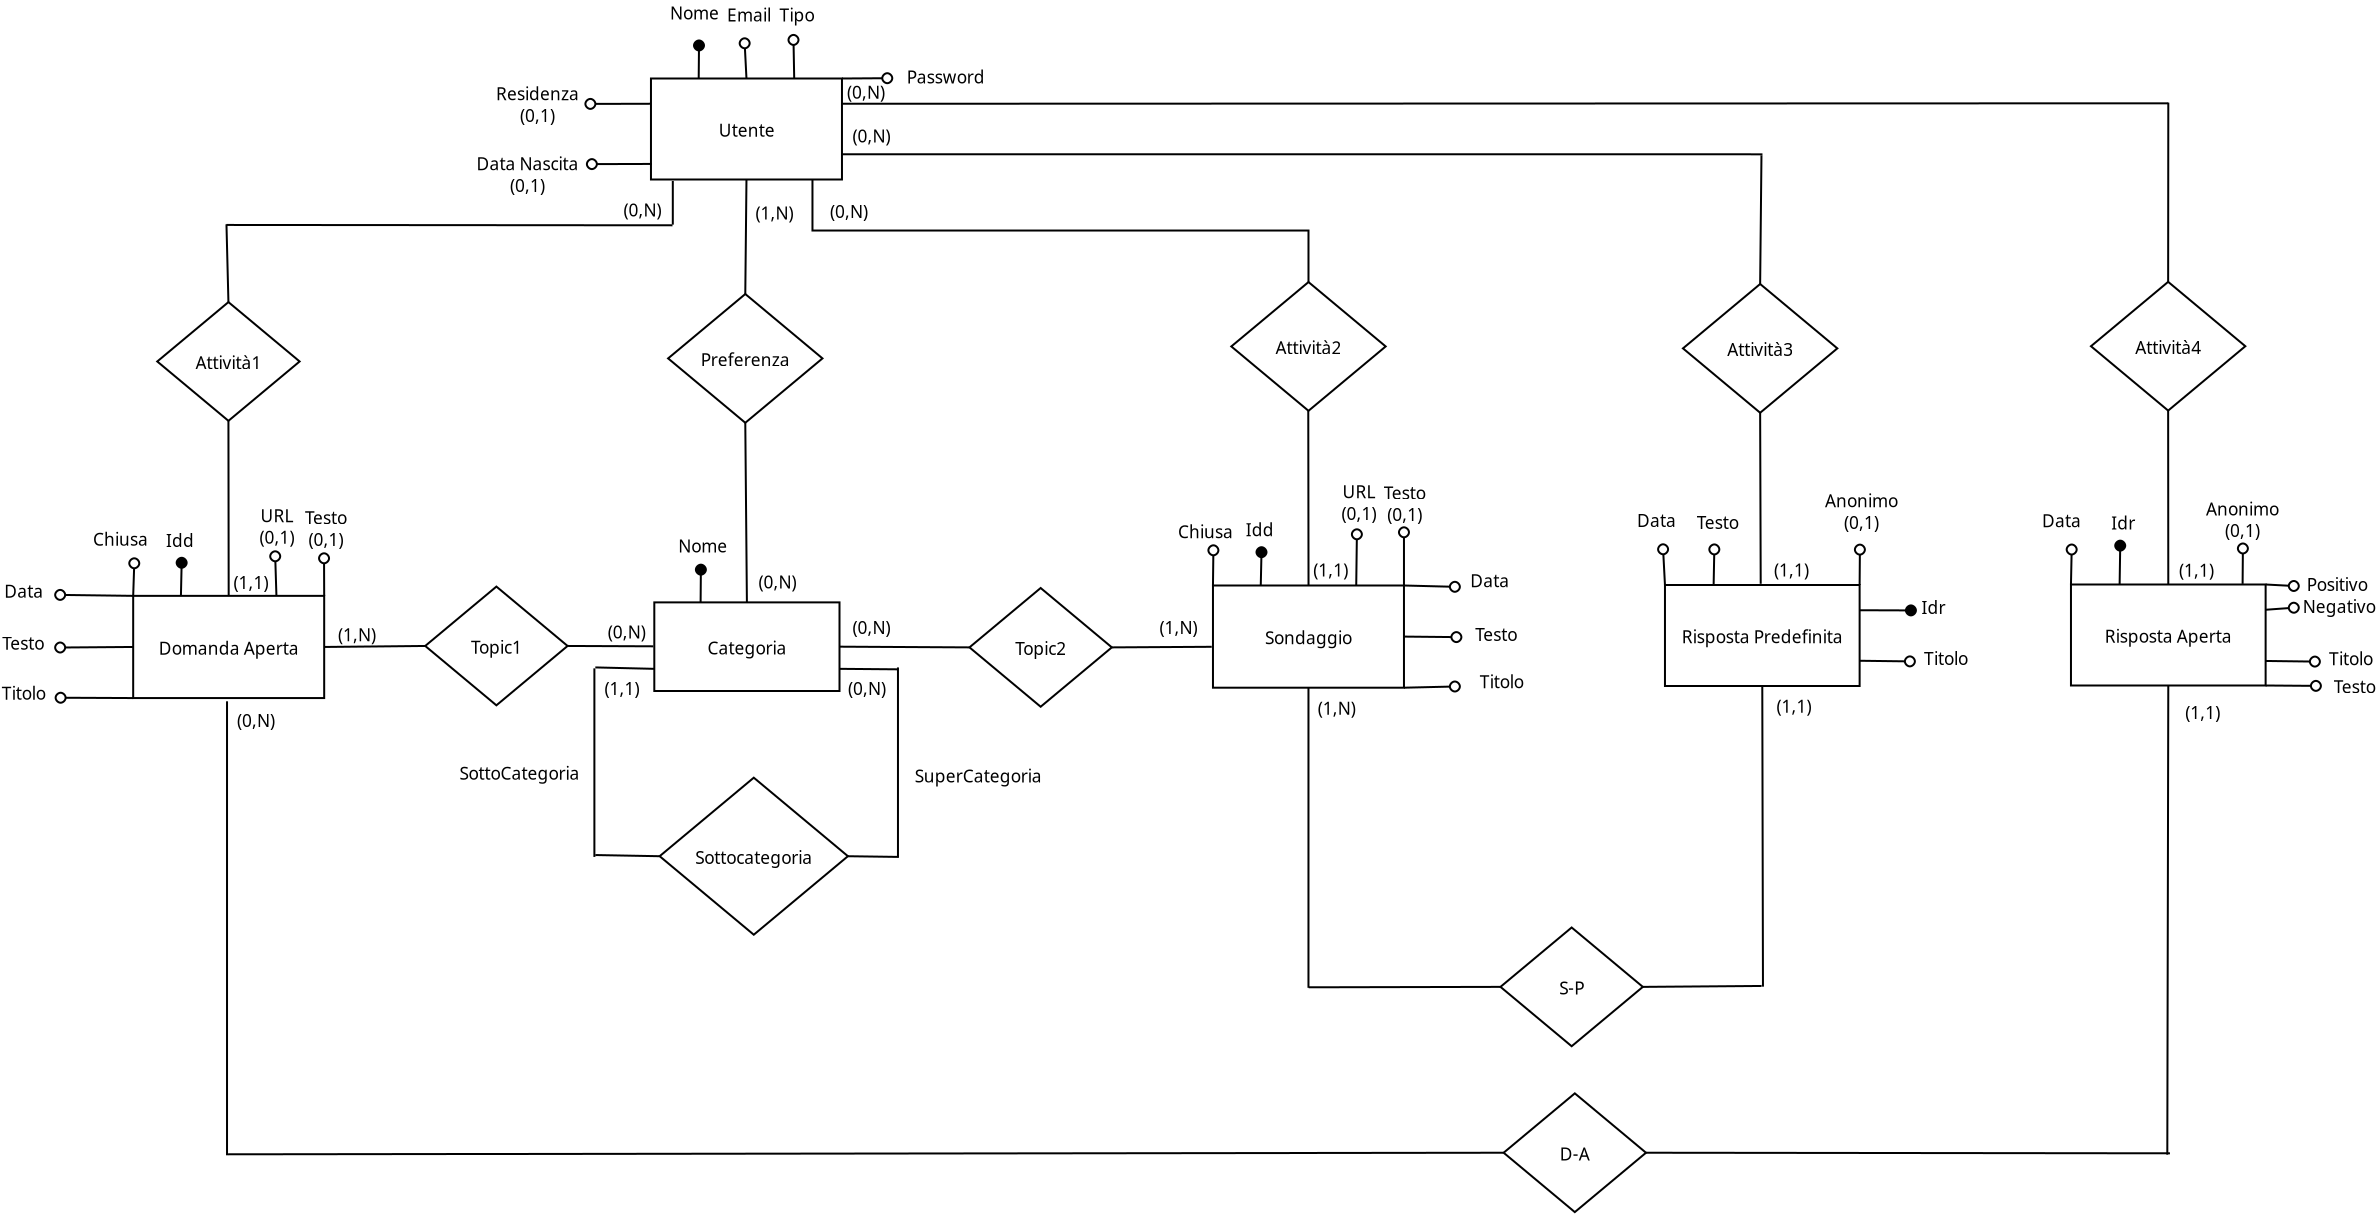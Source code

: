 <?xml version="1.0" encoding="UTF-8"?>
<dia:diagram xmlns:dia="http://www.lysator.liu.se/~alla/dia/">
  <dia:layer name="Sfondo" visible="true" active="true">
    <dia:object type="Flowchart - Box" version="0" id="O0">
      <dia:attribute name="obj_pos">
        <dia:point val="5.875,2.71"/>
      </dia:attribute>
      <dia:attribute name="obj_bb">
        <dia:rectangle val="5.825,2.66;15.475,7.81"/>
      </dia:attribute>
      <dia:attribute name="elem_corner">
        <dia:point val="5.875,2.71"/>
      </dia:attribute>
      <dia:attribute name="elem_width">
        <dia:real val="9.55"/>
      </dia:attribute>
      <dia:attribute name="elem_height">
        <dia:real val="5.05"/>
      </dia:attribute>
      <dia:attribute name="border_width">
        <dia:real val="0.1"/>
      </dia:attribute>
      <dia:attribute name="show_background">
        <dia:boolean val="true"/>
      </dia:attribute>
      <dia:attribute name="padding">
        <dia:real val="0.5"/>
      </dia:attribute>
      <dia:attribute name="text">
        <dia:composite type="text">
          <dia:attribute name="string">
            <dia:string>#Utente#</dia:string>
          </dia:attribute>
          <dia:attribute name="font">
            <dia:font family="sans" style="0" name="Helvetica"/>
          </dia:attribute>
          <dia:attribute name="height">
            <dia:real val="1.079"/>
          </dia:attribute>
          <dia:attribute name="pos">
            <dia:point val="10.65,5.558"/>
          </dia:attribute>
          <dia:attribute name="color">
            <dia:color val="#000000"/>
          </dia:attribute>
          <dia:attribute name="alignment">
            <dia:enum val="1"/>
          </dia:attribute>
        </dia:composite>
      </dia:attribute>
    </dia:object>
    <dia:object type="Standard - Text" version="1" id="O1">
      <dia:attribute name="obj_pos">
        <dia:point val="0.2,3.8"/>
      </dia:attribute>
      <dia:attribute name="obj_bb">
        <dia:rectangle val="-1.71,2.938;2.11,5.056"/>
      </dia:attribute>
      <dia:attribute name="text">
        <dia:composite type="text">
          <dia:attribute name="string">
            <dia:string>#Residenza
(0,1)#</dia:string>
          </dia:attribute>
          <dia:attribute name="font">
            <dia:font family="sans" style="0" name="Helvetica"/>
          </dia:attribute>
          <dia:attribute name="height">
            <dia:real val="1.079"/>
          </dia:attribute>
          <dia:attribute name="pos">
            <dia:point val="0.2,3.8"/>
          </dia:attribute>
          <dia:attribute name="color">
            <dia:color val="#000000"/>
          </dia:attribute>
          <dia:attribute name="alignment">
            <dia:enum val="1"/>
          </dia:attribute>
        </dia:composite>
      </dia:attribute>
      <dia:attribute name="valign">
        <dia:enum val="3"/>
      </dia:attribute>
    </dia:object>
    <dia:object type="Standard - Text" version="1" id="O2">
      <dia:attribute name="obj_pos">
        <dia:point val="-0.3,7.3"/>
      </dia:attribute>
      <dia:attribute name="obj_bb">
        <dia:rectangle val="-2.697,6.438;2.098,8.556"/>
      </dia:attribute>
      <dia:attribute name="text">
        <dia:composite type="text">
          <dia:attribute name="string">
            <dia:string>#Data Nascita
(0,1)#</dia:string>
          </dia:attribute>
          <dia:attribute name="font">
            <dia:font family="sans" style="0" name="Helvetica"/>
          </dia:attribute>
          <dia:attribute name="height">
            <dia:real val="1.079"/>
          </dia:attribute>
          <dia:attribute name="pos">
            <dia:point val="-0.3,7.3"/>
          </dia:attribute>
          <dia:attribute name="color">
            <dia:color val="#000000"/>
          </dia:attribute>
          <dia:attribute name="alignment">
            <dia:enum val="1"/>
          </dia:attribute>
        </dia:composite>
      </dia:attribute>
      <dia:attribute name="valign">
        <dia:enum val="3"/>
      </dia:attribute>
    </dia:object>
    <dia:object type="Standard - Line" version="0" id="O3">
      <dia:attribute name="obj_pos">
        <dia:point val="5.875,3.973"/>
      </dia:attribute>
      <dia:attribute name="obj_bb">
        <dia:rectangle val="2.475,3.66;5.925,4.301"/>
      </dia:attribute>
      <dia:attribute name="conn_endpoints">
        <dia:point val="5.875,3.973"/>
        <dia:point val="2.546,3.981"/>
      </dia:attribute>
      <dia:attribute name="numcp">
        <dia:int val="1"/>
      </dia:attribute>
      <dia:attribute name="end_arrow">
        <dia:enum val="9"/>
      </dia:attribute>
      <dia:attribute name="end_arrow_length">
        <dia:real val="0.5"/>
      </dia:attribute>
      <dia:attribute name="end_arrow_width">
        <dia:real val="0.5"/>
      </dia:attribute>
      <dia:connections>
        <dia:connection handle="0" to="O0" connection="5"/>
      </dia:connections>
    </dia:object>
    <dia:object type="Standard - Line" version="0" id="O4">
      <dia:attribute name="obj_pos">
        <dia:point val="5.921,6.982"/>
      </dia:attribute>
      <dia:attribute name="obj_bb">
        <dia:rectangle val="2.55,6.67;5.971,7.311"/>
      </dia:attribute>
      <dia:attribute name="conn_endpoints">
        <dia:point val="5.921,6.982"/>
        <dia:point val="2.621,6.991"/>
      </dia:attribute>
      <dia:attribute name="numcp">
        <dia:int val="1"/>
      </dia:attribute>
      <dia:attribute name="end_arrow">
        <dia:enum val="9"/>
      </dia:attribute>
      <dia:attribute name="end_arrow_length">
        <dia:real val="0.5"/>
      </dia:attribute>
      <dia:attribute name="end_arrow_width">
        <dia:real val="0.5"/>
      </dia:attribute>
    </dia:object>
    <dia:object type="Standard - Text" version="1" id="O5">
      <dia:attribute name="obj_pos">
        <dia:point val="8.046,-0.24"/>
      </dia:attribute>
      <dia:attribute name="obj_bb">
        <dia:rectangle val="6.935,-1.103;9.158,-0.062"/>
      </dia:attribute>
      <dia:attribute name="text">
        <dia:composite type="text">
          <dia:attribute name="string">
            <dia:string>#Nome#</dia:string>
          </dia:attribute>
          <dia:attribute name="font">
            <dia:font family="sans" style="0" name="Helvetica"/>
          </dia:attribute>
          <dia:attribute name="height">
            <dia:real val="1.079"/>
          </dia:attribute>
          <dia:attribute name="pos">
            <dia:point val="8.046,-0.24"/>
          </dia:attribute>
          <dia:attribute name="color">
            <dia:color val="#000000"/>
          </dia:attribute>
          <dia:attribute name="alignment">
            <dia:enum val="1"/>
          </dia:attribute>
        </dia:composite>
      </dia:attribute>
      <dia:attribute name="valign">
        <dia:enum val="3"/>
      </dia:attribute>
    </dia:object>
    <dia:object type="Standard - Line" version="0" id="O6">
      <dia:attribute name="obj_pos">
        <dia:point val="8.262,2.71"/>
      </dia:attribute>
      <dia:attribute name="obj_bb">
        <dia:rectangle val="7.956,0.737;8.597,2.76"/>
      </dia:attribute>
      <dia:attribute name="conn_endpoints">
        <dia:point val="8.262,2.71"/>
        <dia:point val="8.279,0.808"/>
      </dia:attribute>
      <dia:attribute name="numcp">
        <dia:int val="1"/>
      </dia:attribute>
      <dia:attribute name="end_arrow">
        <dia:enum val="8"/>
      </dia:attribute>
      <dia:attribute name="end_arrow_length">
        <dia:real val="0.5"/>
      </dia:attribute>
      <dia:attribute name="end_arrow_width">
        <dia:real val="0.5"/>
      </dia:attribute>
      <dia:connections>
        <dia:connection handle="0" to="O0" connection="1"/>
      </dia:connections>
    </dia:object>
    <dia:object type="Standard - Line" version="0" id="O7">
      <dia:attribute name="obj_pos">
        <dia:point val="10.65,2.71"/>
      </dia:attribute>
      <dia:attribute name="obj_bb">
        <dia:rectangle val="10.238,0.579;10.878,2.762"/>
      </dia:attribute>
      <dia:attribute name="conn_endpoints">
        <dia:point val="10.65,2.71"/>
        <dia:point val="10.545,0.65"/>
      </dia:attribute>
      <dia:attribute name="numcp">
        <dia:int val="1"/>
      </dia:attribute>
      <dia:attribute name="end_arrow">
        <dia:enum val="9"/>
      </dia:attribute>
      <dia:attribute name="end_arrow_length">
        <dia:real val="0.5"/>
      </dia:attribute>
      <dia:attribute name="end_arrow_width">
        <dia:real val="0.5"/>
      </dia:attribute>
      <dia:connections>
        <dia:connection handle="0" to="O0" connection="2"/>
      </dia:connections>
    </dia:object>
    <dia:object type="Standard - Text" version="1" id="O8">
      <dia:attribute name="obj_pos">
        <dia:point val="10.771,-0.14"/>
      </dia:attribute>
      <dia:attribute name="obj_bb">
        <dia:rectangle val="9.743,-1.002;11.8,0.037"/>
      </dia:attribute>
      <dia:attribute name="text">
        <dia:composite type="text">
          <dia:attribute name="string">
            <dia:string>#Email#</dia:string>
          </dia:attribute>
          <dia:attribute name="font">
            <dia:font family="sans" style="0" name="Helvetica"/>
          </dia:attribute>
          <dia:attribute name="height">
            <dia:real val="1.079"/>
          </dia:attribute>
          <dia:attribute name="pos">
            <dia:point val="10.771,-0.14"/>
          </dia:attribute>
          <dia:attribute name="color">
            <dia:color val="#000000"/>
          </dia:attribute>
          <dia:attribute name="alignment">
            <dia:enum val="1"/>
          </dia:attribute>
        </dia:composite>
      </dia:attribute>
      <dia:attribute name="valign">
        <dia:enum val="3"/>
      </dia:attribute>
    </dia:object>
    <dia:object type="Standard - Text" version="1" id="O9">
      <dia:attribute name="obj_pos">
        <dia:point val="20.616,2.96"/>
      </dia:attribute>
      <dia:attribute name="obj_bb">
        <dia:rectangle val="18.82,2.098;22.413,3.138"/>
      </dia:attribute>
      <dia:attribute name="text">
        <dia:composite type="text">
          <dia:attribute name="string">
            <dia:string>#Password#</dia:string>
          </dia:attribute>
          <dia:attribute name="font">
            <dia:font family="sans" style="0" name="Helvetica"/>
          </dia:attribute>
          <dia:attribute name="height">
            <dia:real val="1.079"/>
          </dia:attribute>
          <dia:attribute name="pos">
            <dia:point val="20.616,2.96"/>
          </dia:attribute>
          <dia:attribute name="color">
            <dia:color val="#000000"/>
          </dia:attribute>
          <dia:attribute name="alignment">
            <dia:enum val="1"/>
          </dia:attribute>
        </dia:composite>
      </dia:attribute>
      <dia:attribute name="valign">
        <dia:enum val="3"/>
      </dia:attribute>
    </dia:object>
    <dia:object type="Standard - Line" version="0" id="O10">
      <dia:attribute name="obj_pos">
        <dia:point val="15.425,2.71"/>
      </dia:attribute>
      <dia:attribute name="obj_bb">
        <dia:rectangle val="15.375,2.374;18.06,3.016"/>
      </dia:attribute>
      <dia:attribute name="conn_endpoints">
        <dia:point val="15.425,2.71"/>
        <dia:point val="17.99,2.693"/>
      </dia:attribute>
      <dia:attribute name="numcp">
        <dia:int val="1"/>
      </dia:attribute>
      <dia:attribute name="end_arrow">
        <dia:enum val="9"/>
      </dia:attribute>
      <dia:attribute name="end_arrow_length">
        <dia:real val="0.5"/>
      </dia:attribute>
      <dia:attribute name="end_arrow_width">
        <dia:real val="0.5"/>
      </dia:attribute>
      <dia:connections>
        <dia:connection handle="0" to="O0" connection="4"/>
      </dia:connections>
    </dia:object>
    <dia:object type="Standard - Line" version="0" id="O11">
      <dia:attribute name="obj_pos">
        <dia:point val="13.037,2.71"/>
      </dia:attribute>
      <dia:attribute name="obj_bb">
        <dia:rectangle val="12.68,0.41;13.321,2.761"/>
      </dia:attribute>
      <dia:attribute name="conn_endpoints">
        <dia:point val="13.037,2.71"/>
        <dia:point val="12.996,0.481"/>
      </dia:attribute>
      <dia:attribute name="numcp">
        <dia:int val="1"/>
      </dia:attribute>
      <dia:attribute name="end_arrow">
        <dia:enum val="9"/>
      </dia:attribute>
      <dia:attribute name="end_arrow_length">
        <dia:real val="0.5"/>
      </dia:attribute>
      <dia:attribute name="end_arrow_width">
        <dia:real val="0.5"/>
      </dia:attribute>
      <dia:connections>
        <dia:connection handle="0" to="O0" connection="3"/>
      </dia:connections>
    </dia:object>
    <dia:object type="Standard - Text" version="1" id="O12">
      <dia:attribute name="obj_pos">
        <dia:point val="13.171,-0.14"/>
      </dia:attribute>
      <dia:attribute name="obj_bb">
        <dia:rectangle val="12.349,-1.002;13.994,0.037"/>
      </dia:attribute>
      <dia:attribute name="text">
        <dia:composite type="text">
          <dia:attribute name="string">
            <dia:string>#Tipo#</dia:string>
          </dia:attribute>
          <dia:attribute name="font">
            <dia:font family="sans" style="0" name="Helvetica"/>
          </dia:attribute>
          <dia:attribute name="height">
            <dia:real val="1.079"/>
          </dia:attribute>
          <dia:attribute name="pos">
            <dia:point val="13.171,-0.14"/>
          </dia:attribute>
          <dia:attribute name="color">
            <dia:color val="#000000"/>
          </dia:attribute>
          <dia:attribute name="alignment">
            <dia:enum val="1"/>
          </dia:attribute>
        </dia:composite>
      </dia:attribute>
      <dia:attribute name="valign">
        <dia:enum val="3"/>
      </dia:attribute>
    </dia:object>
    <dia:object type="Flowchart - Diamond" version="0" id="O13">
      <dia:attribute name="obj_pos">
        <dia:point val="-18.811,13.89"/>
      </dia:attribute>
      <dia:attribute name="obj_bb">
        <dia:rectangle val="-18.861,13.841;-11.643,19.878"/>
      </dia:attribute>
      <dia:attribute name="elem_corner">
        <dia:point val="-18.811,13.89"/>
      </dia:attribute>
      <dia:attribute name="elem_width">
        <dia:real val="7.118"/>
      </dia:attribute>
      <dia:attribute name="elem_height">
        <dia:real val="5.937"/>
      </dia:attribute>
      <dia:attribute name="border_width">
        <dia:real val="0.1"/>
      </dia:attribute>
      <dia:attribute name="show_background">
        <dia:boolean val="true"/>
      </dia:attribute>
      <dia:attribute name="padding">
        <dia:real val="0.354"/>
      </dia:attribute>
      <dia:attribute name="text">
        <dia:composite type="text">
          <dia:attribute name="string">
            <dia:string>#Attività1#</dia:string>
          </dia:attribute>
          <dia:attribute name="font">
            <dia:font family="sans" style="0" name="Helvetica"/>
          </dia:attribute>
          <dia:attribute name="height">
            <dia:real val="1.079"/>
          </dia:attribute>
          <dia:attribute name="pos">
            <dia:point val="-15.252,17.182"/>
          </dia:attribute>
          <dia:attribute name="color">
            <dia:color val="#000000"/>
          </dia:attribute>
          <dia:attribute name="alignment">
            <dia:enum val="1"/>
          </dia:attribute>
        </dia:composite>
      </dia:attribute>
    </dia:object>
    <dia:object type="Standard - Line" version="0" id="O14">
      <dia:attribute name="obj_pos">
        <dia:point val="-15.252,13.89"/>
      </dia:attribute>
      <dia:attribute name="obj_bb">
        <dia:rectangle val="-15.401,9.949;-15.201,13.942"/>
      </dia:attribute>
      <dia:attribute name="conn_endpoints">
        <dia:point val="-15.252,13.89"/>
        <dia:point val="-15.35,10"/>
      </dia:attribute>
      <dia:attribute name="numcp">
        <dia:int val="1"/>
      </dia:attribute>
      <dia:connections>
        <dia:connection handle="0" to="O13" connection="0"/>
      </dia:connections>
    </dia:object>
    <dia:object type="Standard - Line" version="0" id="O15">
      <dia:attribute name="obj_pos">
        <dia:point val="-15.35,10.033"/>
      </dia:attribute>
      <dia:attribute name="obj_bb">
        <dia:rectangle val="-15.4,9.983;7.0,10.1"/>
      </dia:attribute>
      <dia:attribute name="conn_endpoints">
        <dia:point val="-15.35,10.033"/>
        <dia:point val="6.95,10.05"/>
      </dia:attribute>
      <dia:attribute name="numcp">
        <dia:int val="1"/>
      </dia:attribute>
    </dia:object>
    <dia:object type="Standard - Line" version="0" id="O16">
      <dia:attribute name="obj_pos">
        <dia:point val="6.967,10.017"/>
      </dia:attribute>
      <dia:attribute name="obj_bb">
        <dia:rectangle val="6.917,7.783;7.017,10.067"/>
      </dia:attribute>
      <dia:attribute name="conn_endpoints">
        <dia:point val="6.967,10.017"/>
        <dia:point val="6.967,7.833"/>
      </dia:attribute>
      <dia:attribute name="numcp">
        <dia:int val="1"/>
      </dia:attribute>
    </dia:object>
    <dia:object type="Standard - Text" version="1" id="O17">
      <dia:attribute name="obj_pos">
        <dia:point val="5.447,9.613"/>
      </dia:attribute>
      <dia:attribute name="obj_bb">
        <dia:rectangle val="4.465,8.751;6.43,9.791"/>
      </dia:attribute>
      <dia:attribute name="text">
        <dia:composite type="text">
          <dia:attribute name="string">
            <dia:string>#(0,N)#</dia:string>
          </dia:attribute>
          <dia:attribute name="font">
            <dia:font family="sans" style="0" name="Helvetica"/>
          </dia:attribute>
          <dia:attribute name="height">
            <dia:real val="1.079"/>
          </dia:attribute>
          <dia:attribute name="pos">
            <dia:point val="5.447,9.613"/>
          </dia:attribute>
          <dia:attribute name="color">
            <dia:color val="#000000"/>
          </dia:attribute>
          <dia:attribute name="alignment">
            <dia:enum val="1"/>
          </dia:attribute>
        </dia:composite>
      </dia:attribute>
      <dia:attribute name="valign">
        <dia:enum val="3"/>
      </dia:attribute>
    </dia:object>
    <dia:object type="Flowchart - Box" version="0" id="O18">
      <dia:attribute name="obj_pos">
        <dia:point val="-20.014,28.578"/>
      </dia:attribute>
      <dia:attribute name="obj_bb">
        <dia:rectangle val="-20.064,28.528;-10.414,33.738"/>
      </dia:attribute>
      <dia:attribute name="elem_corner">
        <dia:point val="-20.014,28.578"/>
      </dia:attribute>
      <dia:attribute name="elem_width">
        <dia:real val="9.55"/>
      </dia:attribute>
      <dia:attribute name="elem_height">
        <dia:real val="5.11"/>
      </dia:attribute>
      <dia:attribute name="border_width">
        <dia:real val="0.1"/>
      </dia:attribute>
      <dia:attribute name="show_background">
        <dia:boolean val="true"/>
      </dia:attribute>
      <dia:attribute name="padding">
        <dia:real val="0.5"/>
      </dia:attribute>
      <dia:attribute name="text">
        <dia:composite type="text">
          <dia:attribute name="string">
            <dia:string>#Domanda Aperta#</dia:string>
          </dia:attribute>
          <dia:attribute name="font">
            <dia:font family="sans" style="0" name="Helvetica"/>
          </dia:attribute>
          <dia:attribute name="height">
            <dia:real val="1.079"/>
          </dia:attribute>
          <dia:attribute name="pos">
            <dia:point val="-15.239,31.456"/>
          </dia:attribute>
          <dia:attribute name="color">
            <dia:color val="#000000"/>
          </dia:attribute>
          <dia:attribute name="alignment">
            <dia:enum val="1"/>
          </dia:attribute>
        </dia:composite>
      </dia:attribute>
    </dia:object>
    <dia:object type="Standard - Line" version="0" id="O19">
      <dia:attribute name="obj_pos">
        <dia:point val="-15.252,19.828"/>
      </dia:attribute>
      <dia:attribute name="obj_bb">
        <dia:rectangle val="-15.302,19.778;-15.189,28.628"/>
      </dia:attribute>
      <dia:attribute name="conn_endpoints">
        <dia:point val="-15.252,19.828"/>
        <dia:point val="-15.239,28.578"/>
      </dia:attribute>
      <dia:attribute name="numcp">
        <dia:int val="1"/>
      </dia:attribute>
      <dia:connections>
        <dia:connection handle="0" to="O13" connection="8"/>
        <dia:connection handle="1" to="O18" connection="2"/>
      </dia:connections>
    </dia:object>
    <dia:object type="Standard - Text" version="1" id="O20">
      <dia:attribute name="obj_pos">
        <dia:point val="-17.674,26.13"/>
      </dia:attribute>
      <dia:attribute name="obj_bb">
        <dia:rectangle val="-18.312,25.268;-17.035,26.308"/>
      </dia:attribute>
      <dia:attribute name="text">
        <dia:composite type="text">
          <dia:attribute name="string">
            <dia:string>#Idd#</dia:string>
          </dia:attribute>
          <dia:attribute name="font">
            <dia:font family="sans" style="0" name="Helvetica"/>
          </dia:attribute>
          <dia:attribute name="height">
            <dia:real val="1.079"/>
          </dia:attribute>
          <dia:attribute name="pos">
            <dia:point val="-17.674,26.13"/>
          </dia:attribute>
          <dia:attribute name="color">
            <dia:color val="#000000"/>
          </dia:attribute>
          <dia:attribute name="alignment">
            <dia:enum val="1"/>
          </dia:attribute>
        </dia:composite>
      </dia:attribute>
      <dia:attribute name="valign">
        <dia:enum val="3"/>
      </dia:attribute>
    </dia:object>
    <dia:object type="Standard - Line" version="0" id="O21">
      <dia:attribute name="obj_pos">
        <dia:point val="-17.627,28.578"/>
      </dia:attribute>
      <dia:attribute name="obj_bb">
        <dia:rectangle val="-17.911,26.603;-17.27,28.629"/>
      </dia:attribute>
      <dia:attribute name="conn_endpoints">
        <dia:point val="-17.627,28.578"/>
        <dia:point val="-17.585,26.674"/>
      </dia:attribute>
      <dia:attribute name="numcp">
        <dia:int val="1"/>
      </dia:attribute>
      <dia:attribute name="end_arrow">
        <dia:enum val="8"/>
      </dia:attribute>
      <dia:attribute name="end_arrow_length">
        <dia:real val="0.5"/>
      </dia:attribute>
      <dia:attribute name="end_arrow_width">
        <dia:real val="0.5"/>
      </dia:attribute>
      <dia:connections>
        <dia:connection handle="0" to="O18" connection="1"/>
      </dia:connections>
    </dia:object>
    <dia:object type="Standard - Text" version="1" id="O22">
      <dia:attribute name="obj_pos">
        <dia:point val="-14.124,28.233"/>
      </dia:attribute>
      <dia:attribute name="obj_bb">
        <dia:rectangle val="-15.054,27.37;-13.194,28.41"/>
      </dia:attribute>
      <dia:attribute name="text">
        <dia:composite type="text">
          <dia:attribute name="string">
            <dia:string>#(1,1)#</dia:string>
          </dia:attribute>
          <dia:attribute name="font">
            <dia:font family="sans" style="0" name="Helvetica"/>
          </dia:attribute>
          <dia:attribute name="height">
            <dia:real val="1.079"/>
          </dia:attribute>
          <dia:attribute name="pos">
            <dia:point val="-14.124,28.233"/>
          </dia:attribute>
          <dia:attribute name="color">
            <dia:color val="#000000"/>
          </dia:attribute>
          <dia:attribute name="alignment">
            <dia:enum val="1"/>
          </dia:attribute>
        </dia:composite>
      </dia:attribute>
      <dia:attribute name="valign">
        <dia:enum val="3"/>
      </dia:attribute>
    </dia:object>
    <dia:object type="Standard - Line" version="0" id="O23">
      <dia:attribute name="obj_pos">
        <dia:point val="-20.014,28.578"/>
      </dia:attribute>
      <dia:attribute name="obj_bb">
        <dia:rectangle val="-24.036,28.209;-19.963,28.85"/>
      </dia:attribute>
      <dia:attribute name="conn_endpoints">
        <dia:point val="-20.014,28.578"/>
        <dia:point val="-23.965,28.526"/>
      </dia:attribute>
      <dia:attribute name="numcp">
        <dia:int val="1"/>
      </dia:attribute>
      <dia:attribute name="end_arrow">
        <dia:enum val="9"/>
      </dia:attribute>
      <dia:attribute name="end_arrow_length">
        <dia:real val="0.5"/>
      </dia:attribute>
      <dia:attribute name="end_arrow_width">
        <dia:real val="0.5"/>
      </dia:attribute>
    </dia:object>
    <dia:object type="Standard - Text" version="1" id="O24">
      <dia:attribute name="obj_pos">
        <dia:point val="-25.483,28.676"/>
      </dia:attribute>
      <dia:attribute name="obj_bb">
        <dia:rectangle val="-26.371,27.813;-24.594,28.853"/>
      </dia:attribute>
      <dia:attribute name="text">
        <dia:composite type="text">
          <dia:attribute name="string">
            <dia:string>#Data#</dia:string>
          </dia:attribute>
          <dia:attribute name="font">
            <dia:font family="sans" style="0" name="Helvetica"/>
          </dia:attribute>
          <dia:attribute name="height">
            <dia:real val="1.079"/>
          </dia:attribute>
          <dia:attribute name="pos">
            <dia:point val="-25.483,28.676"/>
          </dia:attribute>
          <dia:attribute name="color">
            <dia:color val="#000000"/>
          </dia:attribute>
          <dia:attribute name="alignment">
            <dia:enum val="1"/>
          </dia:attribute>
        </dia:composite>
      </dia:attribute>
      <dia:attribute name="valign">
        <dia:enum val="3"/>
      </dia:attribute>
    </dia:object>
    <dia:object type="Standard - Line" version="0" id="O25">
      <dia:attribute name="obj_pos">
        <dia:point val="-20.014,31.133"/>
      </dia:attribute>
      <dia:attribute name="obj_bb">
        <dia:rectangle val="-24.036,30.84;-19.964,31.482"/>
      </dia:attribute>
      <dia:attribute name="conn_endpoints">
        <dia:point val="-20.014,31.133"/>
        <dia:point val="-23.965,31.163"/>
      </dia:attribute>
      <dia:attribute name="numcp">
        <dia:int val="1"/>
      </dia:attribute>
      <dia:attribute name="end_arrow">
        <dia:enum val="9"/>
      </dia:attribute>
      <dia:attribute name="end_arrow_length">
        <dia:real val="0.5"/>
      </dia:attribute>
      <dia:attribute name="end_arrow_width">
        <dia:real val="0.5"/>
      </dia:attribute>
      <dia:connections>
        <dia:connection handle="0" to="O18" connection="7"/>
      </dia:connections>
    </dia:object>
    <dia:object type="Standard - Line" version="0" id="O26">
      <dia:attribute name="obj_pos">
        <dia:point val="-20.014,33.688"/>
      </dia:attribute>
      <dia:attribute name="obj_bb">
        <dia:rectangle val="-24.013,33.351;-19.964,33.993"/>
      </dia:attribute>
      <dia:attribute name="conn_endpoints">
        <dia:point val="-20.014,33.688"/>
        <dia:point val="-23.942,33.671"/>
      </dia:attribute>
      <dia:attribute name="numcp">
        <dia:int val="1"/>
      </dia:attribute>
      <dia:attribute name="end_arrow">
        <dia:enum val="9"/>
      </dia:attribute>
      <dia:attribute name="end_arrow_length">
        <dia:real val="0.5"/>
      </dia:attribute>
      <dia:attribute name="end_arrow_width">
        <dia:real val="0.5"/>
      </dia:attribute>
      <dia:connections>
        <dia:connection handle="0" to="O18" connection="11"/>
      </dia:connections>
    </dia:object>
    <dia:object type="Standard - Text" version="1" id="O27">
      <dia:attribute name="obj_pos">
        <dia:point val="-25.506,31.269"/>
      </dia:attribute>
      <dia:attribute name="obj_bb">
        <dia:rectangle val="-26.555,30.406;-24.457,31.446"/>
      </dia:attribute>
      <dia:attribute name="text">
        <dia:composite type="text">
          <dia:attribute name="string">
            <dia:string>#Testo#</dia:string>
          </dia:attribute>
          <dia:attribute name="font">
            <dia:font family="sans" style="0" name="Helvetica"/>
          </dia:attribute>
          <dia:attribute name="height">
            <dia:real val="1.079"/>
          </dia:attribute>
          <dia:attribute name="pos">
            <dia:point val="-25.506,31.269"/>
          </dia:attribute>
          <dia:attribute name="color">
            <dia:color val="#000000"/>
          </dia:attribute>
          <dia:attribute name="alignment">
            <dia:enum val="1"/>
          </dia:attribute>
        </dia:composite>
      </dia:attribute>
      <dia:attribute name="valign">
        <dia:enum val="3"/>
      </dia:attribute>
    </dia:object>
    <dia:object type="Standard - Text" version="1" id="O28">
      <dia:attribute name="obj_pos">
        <dia:point val="-25.482,33.776"/>
      </dia:attribute>
      <dia:attribute name="obj_bb">
        <dia:rectangle val="-26.542,32.914;-24.422,33.954"/>
      </dia:attribute>
      <dia:attribute name="text">
        <dia:composite type="text">
          <dia:attribute name="string">
            <dia:string>#Titolo#</dia:string>
          </dia:attribute>
          <dia:attribute name="font">
            <dia:font family="sans" style="0" name="Helvetica"/>
          </dia:attribute>
          <dia:attribute name="height">
            <dia:real val="1.079"/>
          </dia:attribute>
          <dia:attribute name="pos">
            <dia:point val="-25.482,33.776"/>
          </dia:attribute>
          <dia:attribute name="color">
            <dia:color val="#000000"/>
          </dia:attribute>
          <dia:attribute name="alignment">
            <dia:enum val="1"/>
          </dia:attribute>
        </dia:composite>
      </dia:attribute>
      <dia:attribute name="valign">
        <dia:enum val="3"/>
      </dia:attribute>
    </dia:object>
    <dia:object type="Standard - Line" version="0" id="O29">
      <dia:attribute name="obj_pos">
        <dia:point val="-20.014,28.578"/>
      </dia:attribute>
      <dia:attribute name="obj_bb">
        <dia:rectangle val="-20.279,26.579;-19.638,28.629"/>
      </dia:attribute>
      <dia:attribute name="conn_endpoints">
        <dia:point val="-20.014,28.578"/>
        <dia:point val="-19.95,26.65"/>
      </dia:attribute>
      <dia:attribute name="numcp">
        <dia:int val="1"/>
      </dia:attribute>
      <dia:attribute name="end_arrow">
        <dia:enum val="9"/>
      </dia:attribute>
      <dia:attribute name="end_arrow_length">
        <dia:real val="0.5"/>
      </dia:attribute>
      <dia:attribute name="end_arrow_width">
        <dia:real val="0.5"/>
      </dia:attribute>
      <dia:connections>
        <dia:connection handle="0" to="O18" connection="0"/>
      </dia:connections>
    </dia:object>
    <dia:object type="Standard - Text" version="1" id="O30">
      <dia:attribute name="obj_pos">
        <dia:point val="-20.645,26.075"/>
      </dia:attribute>
      <dia:attribute name="obj_bb">
        <dia:rectangle val="-21.901,25.213;-19.389,26.253"/>
      </dia:attribute>
      <dia:attribute name="text">
        <dia:composite type="text">
          <dia:attribute name="string">
            <dia:string>#Chiusa#</dia:string>
          </dia:attribute>
          <dia:attribute name="font">
            <dia:font family="sans" style="0" name="Helvetica"/>
          </dia:attribute>
          <dia:attribute name="height">
            <dia:real val="1.079"/>
          </dia:attribute>
          <dia:attribute name="pos">
            <dia:point val="-20.645,26.075"/>
          </dia:attribute>
          <dia:attribute name="color">
            <dia:color val="#000000"/>
          </dia:attribute>
          <dia:attribute name="alignment">
            <dia:enum val="1"/>
          </dia:attribute>
        </dia:composite>
      </dia:attribute>
      <dia:attribute name="valign">
        <dia:enum val="3"/>
      </dia:attribute>
    </dia:object>
    <dia:object type="Standard - Text" version="1" id="O31">
      <dia:attribute name="obj_pos">
        <dia:point val="-8.822,30.844"/>
      </dia:attribute>
      <dia:attribute name="obj_bb">
        <dia:rectangle val="-9.804,29.982;-7.839,31.022"/>
      </dia:attribute>
      <dia:attribute name="text">
        <dia:composite type="text">
          <dia:attribute name="string">
            <dia:string>#(1,N)#</dia:string>
          </dia:attribute>
          <dia:attribute name="font">
            <dia:font family="sans" style="0" name="Helvetica"/>
          </dia:attribute>
          <dia:attribute name="height">
            <dia:real val="1.079"/>
          </dia:attribute>
          <dia:attribute name="pos">
            <dia:point val="-8.822,30.844"/>
          </dia:attribute>
          <dia:attribute name="color">
            <dia:color val="#000000"/>
          </dia:attribute>
          <dia:attribute name="alignment">
            <dia:enum val="1"/>
          </dia:attribute>
        </dia:composite>
      </dia:attribute>
      <dia:attribute name="valign">
        <dia:enum val="3"/>
      </dia:attribute>
    </dia:object>
    <dia:object type="Flowchart - Diamond" version="0" id="O32">
      <dia:attribute name="obj_pos">
        <dia:point val="-5.413,28.114"/>
      </dia:attribute>
      <dia:attribute name="obj_bb">
        <dia:rectangle val="-5.463,28.064;1.755,34.102"/>
      </dia:attribute>
      <dia:attribute name="elem_corner">
        <dia:point val="-5.413,28.114"/>
      </dia:attribute>
      <dia:attribute name="elem_width">
        <dia:real val="7.118"/>
      </dia:attribute>
      <dia:attribute name="elem_height">
        <dia:real val="5.937"/>
      </dia:attribute>
      <dia:attribute name="border_width">
        <dia:real val="0.1"/>
      </dia:attribute>
      <dia:attribute name="show_background">
        <dia:boolean val="true"/>
      </dia:attribute>
      <dia:attribute name="padding">
        <dia:real val="0.354"/>
      </dia:attribute>
      <dia:attribute name="text">
        <dia:composite type="text">
          <dia:attribute name="string">
            <dia:string>#Topic1#</dia:string>
          </dia:attribute>
          <dia:attribute name="font">
            <dia:font family="sans" style="0" name="Helvetica"/>
          </dia:attribute>
          <dia:attribute name="height">
            <dia:real val="1.079"/>
          </dia:attribute>
          <dia:attribute name="pos">
            <dia:point val="-1.854,31.406"/>
          </dia:attribute>
          <dia:attribute name="color">
            <dia:color val="#000000"/>
          </dia:attribute>
          <dia:attribute name="alignment">
            <dia:enum val="1"/>
          </dia:attribute>
        </dia:composite>
      </dia:attribute>
    </dia:object>
    <dia:object type="Standard - Line" version="0" id="O33">
      <dia:attribute name="obj_pos">
        <dia:point val="-10.464,31.133"/>
      </dia:attribute>
      <dia:attribute name="obj_bb">
        <dia:rectangle val="-10.515,31.033;-5.362,31.183"/>
      </dia:attribute>
      <dia:attribute name="conn_endpoints">
        <dia:point val="-10.464,31.133"/>
        <dia:point val="-5.413,31.083"/>
      </dia:attribute>
      <dia:attribute name="numcp">
        <dia:int val="1"/>
      </dia:attribute>
      <dia:connections>
        <dia:connection handle="0" to="O18" connection="8"/>
        <dia:connection handle="1" to="O32" connection="12"/>
      </dia:connections>
    </dia:object>
    <dia:object type="Standard - Text" version="1" id="O34">
      <dia:attribute name="obj_pos">
        <dia:point val="-12.827,24.895"/>
      </dia:attribute>
      <dia:attribute name="obj_bb">
        <dia:rectangle val="-13.757,24.032;-11.897,26.151"/>
      </dia:attribute>
      <dia:attribute name="text">
        <dia:composite type="text">
          <dia:attribute name="string">
            <dia:string>#URL
(0,1)#</dia:string>
          </dia:attribute>
          <dia:attribute name="font">
            <dia:font family="sans" style="0" name="Helvetica"/>
          </dia:attribute>
          <dia:attribute name="height">
            <dia:real val="1.079"/>
          </dia:attribute>
          <dia:attribute name="pos">
            <dia:point val="-12.827,24.895"/>
          </dia:attribute>
          <dia:attribute name="color">
            <dia:color val="#000000"/>
          </dia:attribute>
          <dia:attribute name="alignment">
            <dia:enum val="1"/>
          </dia:attribute>
        </dia:composite>
      </dia:attribute>
      <dia:attribute name="valign">
        <dia:enum val="3"/>
      </dia:attribute>
    </dia:object>
    <dia:object type="Standard - Text" version="1" id="O35">
      <dia:attribute name="obj_pos">
        <dia:point val="-10.372,25"/>
      </dia:attribute>
      <dia:attribute name="obj_bb">
        <dia:rectangle val="-11.421,24.137;-9.323,26.256"/>
      </dia:attribute>
      <dia:attribute name="text">
        <dia:composite type="text">
          <dia:attribute name="string">
            <dia:string>#Testo
(0,1)#</dia:string>
          </dia:attribute>
          <dia:attribute name="font">
            <dia:font family="sans" style="0" name="Helvetica"/>
          </dia:attribute>
          <dia:attribute name="height">
            <dia:real val="1.079"/>
          </dia:attribute>
          <dia:attribute name="pos">
            <dia:point val="-10.372,25"/>
          </dia:attribute>
          <dia:attribute name="color">
            <dia:color val="#000000"/>
          </dia:attribute>
          <dia:attribute name="alignment">
            <dia:enum val="1"/>
          </dia:attribute>
        </dia:composite>
      </dia:attribute>
      <dia:attribute name="valign">
        <dia:enum val="3"/>
      </dia:attribute>
    </dia:object>
    <dia:object type="Standard - Line" version="0" id="O36">
      <dia:attribute name="obj_pos">
        <dia:point val="-12.852,28.578"/>
      </dia:attribute>
      <dia:attribute name="obj_bb">
        <dia:rectangle val="-13.235,26.229;-12.594,28.629"/>
      </dia:attribute>
      <dia:attribute name="conn_endpoints">
        <dia:point val="-12.852,28.578"/>
        <dia:point val="-12.922,26.3"/>
      </dia:attribute>
      <dia:attribute name="numcp">
        <dia:int val="1"/>
      </dia:attribute>
      <dia:attribute name="end_arrow">
        <dia:enum val="9"/>
      </dia:attribute>
      <dia:attribute name="end_arrow_length">
        <dia:real val="0.5"/>
      </dia:attribute>
      <dia:attribute name="end_arrow_width">
        <dia:real val="0.5"/>
      </dia:attribute>
      <dia:connections>
        <dia:connection handle="0" to="O18" connection="3"/>
      </dia:connections>
    </dia:object>
    <dia:object type="Standard - Line" version="0" id="O37">
      <dia:attribute name="obj_pos">
        <dia:point val="-10.464,28.578"/>
      </dia:attribute>
      <dia:attribute name="obj_bb">
        <dia:rectangle val="-10.792,26.329;-10.151,28.628"/>
      </dia:attribute>
      <dia:attribute name="conn_endpoints">
        <dia:point val="-10.464,28.578"/>
        <dia:point val="-10.472,26.4"/>
      </dia:attribute>
      <dia:attribute name="numcp">
        <dia:int val="1"/>
      </dia:attribute>
      <dia:attribute name="end_arrow">
        <dia:enum val="9"/>
      </dia:attribute>
      <dia:attribute name="end_arrow_length">
        <dia:real val="0.5"/>
      </dia:attribute>
      <dia:attribute name="end_arrow_width">
        <dia:real val="0.5"/>
      </dia:attribute>
      <dia:connections>
        <dia:connection handle="0" to="O18" connection="4"/>
      </dia:connections>
    </dia:object>
    <dia:object type="Flowchart - Diamond" version="0" id="O38">
      <dia:attribute name="obj_pos">
        <dia:point val="6.732,13.486"/>
      </dia:attribute>
      <dia:attribute name="obj_bb">
        <dia:rectangle val="6.682,13.436;14.5,19.974"/>
      </dia:attribute>
      <dia:attribute name="elem_corner">
        <dia:point val="6.732,13.486"/>
      </dia:attribute>
      <dia:attribute name="elem_width">
        <dia:real val="7.718"/>
      </dia:attribute>
      <dia:attribute name="elem_height">
        <dia:real val="6.438"/>
      </dia:attribute>
      <dia:attribute name="border_width">
        <dia:real val="0.1"/>
      </dia:attribute>
      <dia:attribute name="show_background">
        <dia:boolean val="true"/>
      </dia:attribute>
      <dia:attribute name="padding">
        <dia:real val="0.354"/>
      </dia:attribute>
      <dia:attribute name="text">
        <dia:composite type="text">
          <dia:attribute name="string">
            <dia:string>#Preferenza#</dia:string>
          </dia:attribute>
          <dia:attribute name="font">
            <dia:font family="sans" style="0" name="Helvetica"/>
          </dia:attribute>
          <dia:attribute name="height">
            <dia:real val="1.079"/>
          </dia:attribute>
          <dia:attribute name="pos">
            <dia:point val="10.591,17.028"/>
          </dia:attribute>
          <dia:attribute name="color">
            <dia:color val="#000000"/>
          </dia:attribute>
          <dia:attribute name="alignment">
            <dia:enum val="1"/>
          </dia:attribute>
        </dia:composite>
      </dia:attribute>
    </dia:object>
    <dia:object type="Standard - Text" version="1" id="O39">
      <dia:attribute name="obj_pos">
        <dia:point val="12.047,9.757"/>
      </dia:attribute>
      <dia:attribute name="obj_bb">
        <dia:rectangle val="11.065,8.894;13.03,9.934"/>
      </dia:attribute>
      <dia:attribute name="text">
        <dia:composite type="text">
          <dia:attribute name="string">
            <dia:string>#(1,N)#</dia:string>
          </dia:attribute>
          <dia:attribute name="font">
            <dia:font family="sans" style="0" name="Helvetica"/>
          </dia:attribute>
          <dia:attribute name="height">
            <dia:real val="1.079"/>
          </dia:attribute>
          <dia:attribute name="pos">
            <dia:point val="12.047,9.757"/>
          </dia:attribute>
          <dia:attribute name="color">
            <dia:color val="#000000"/>
          </dia:attribute>
          <dia:attribute name="alignment">
            <dia:enum val="1"/>
          </dia:attribute>
        </dia:composite>
      </dia:attribute>
      <dia:attribute name="valign">
        <dia:enum val="3"/>
      </dia:attribute>
    </dia:object>
    <dia:object type="Standard - Line" version="0" id="O40">
      <dia:attribute name="obj_pos">
        <dia:point val="10.65,7.76"/>
      </dia:attribute>
      <dia:attribute name="obj_bb">
        <dia:rectangle val="10.541,7.709;10.7,13.537"/>
      </dia:attribute>
      <dia:attribute name="conn_endpoints">
        <dia:point val="10.65,7.76"/>
        <dia:point val="10.591,13.486"/>
      </dia:attribute>
      <dia:attribute name="numcp">
        <dia:int val="1"/>
      </dia:attribute>
      <dia:connections>
        <dia:connection handle="0" to="O0" connection="13"/>
        <dia:connection handle="1" to="O38" connection="0"/>
      </dia:connections>
    </dia:object>
    <dia:object type="Flowchart - Box" version="0" id="O41">
      <dia:attribute name="obj_pos">
        <dia:point val="6.042,28.904"/>
      </dia:attribute>
      <dia:attribute name="obj_bb">
        <dia:rectangle val="5.992,28.854;15.352,33.385"/>
      </dia:attribute>
      <dia:attribute name="elem_corner">
        <dia:point val="6.042,28.904"/>
      </dia:attribute>
      <dia:attribute name="elem_width">
        <dia:real val="9.26"/>
      </dia:attribute>
      <dia:attribute name="elem_height">
        <dia:real val="4.431"/>
      </dia:attribute>
      <dia:attribute name="border_width">
        <dia:real val="0.1"/>
      </dia:attribute>
      <dia:attribute name="show_background">
        <dia:boolean val="true"/>
      </dia:attribute>
      <dia:attribute name="padding">
        <dia:real val="0.5"/>
      </dia:attribute>
      <dia:attribute name="text">
        <dia:composite type="text">
          <dia:attribute name="string">
            <dia:string>#Categoria#</dia:string>
          </dia:attribute>
          <dia:attribute name="font">
            <dia:font family="sans" style="0" name="Helvetica"/>
          </dia:attribute>
          <dia:attribute name="height">
            <dia:real val="1.079"/>
          </dia:attribute>
          <dia:attribute name="pos">
            <dia:point val="10.672,31.442"/>
          </dia:attribute>
          <dia:attribute name="color">
            <dia:color val="#000000"/>
          </dia:attribute>
          <dia:attribute name="alignment">
            <dia:enum val="1"/>
          </dia:attribute>
        </dia:composite>
      </dia:attribute>
    </dia:object>
    <dia:object type="Standard - Line" version="0" id="O42">
      <dia:attribute name="obj_pos">
        <dia:point val="10.591,19.924"/>
      </dia:attribute>
      <dia:attribute name="obj_bb">
        <dia:rectangle val="10.541,19.874;10.723,28.954"/>
      </dia:attribute>
      <dia:attribute name="conn_endpoints">
        <dia:point val="10.591,19.924"/>
        <dia:point val="10.672,28.904"/>
      </dia:attribute>
      <dia:attribute name="numcp">
        <dia:int val="1"/>
      </dia:attribute>
      <dia:connections>
        <dia:connection handle="0" to="O38" connection="8"/>
        <dia:connection handle="1" to="O41" connection="2"/>
      </dia:connections>
    </dia:object>
    <dia:object type="Standard - Line" version="0" id="O43">
      <dia:attribute name="obj_pos">
        <dia:point val="1.705,31.083"/>
      </dia:attribute>
      <dia:attribute name="obj_bb">
        <dia:rectangle val="1.655,31.033;6.044,31.151"/>
      </dia:attribute>
      <dia:attribute name="conn_endpoints">
        <dia:point val="1.705,31.083"/>
        <dia:point val="5.994,31.1"/>
      </dia:attribute>
      <dia:attribute name="numcp">
        <dia:int val="1"/>
      </dia:attribute>
      <dia:connections>
        <dia:connection handle="0" to="O32" connection="4"/>
        <dia:connection handle="1" to="O41" connection="16"/>
      </dia:connections>
    </dia:object>
    <dia:object type="Standard - Text" version="1" id="O44">
      <dia:attribute name="obj_pos">
        <dia:point val="4.661,30.703"/>
      </dia:attribute>
      <dia:attribute name="obj_bb">
        <dia:rectangle val="3.678,29.84;5.643,30.88"/>
      </dia:attribute>
      <dia:attribute name="text">
        <dia:composite type="text">
          <dia:attribute name="string">
            <dia:string>#(0,N)#</dia:string>
          </dia:attribute>
          <dia:attribute name="font">
            <dia:font family="sans" style="0" name="Helvetica"/>
          </dia:attribute>
          <dia:attribute name="height">
            <dia:real val="1.079"/>
          </dia:attribute>
          <dia:attribute name="pos">
            <dia:point val="4.661,30.703"/>
          </dia:attribute>
          <dia:attribute name="color">
            <dia:color val="#000000"/>
          </dia:attribute>
          <dia:attribute name="alignment">
            <dia:enum val="1"/>
          </dia:attribute>
        </dia:composite>
      </dia:attribute>
      <dia:attribute name="valign">
        <dia:enum val="3"/>
      </dia:attribute>
    </dia:object>
    <dia:object type="Standard - Line" version="0" id="O45">
      <dia:attribute name="obj_pos">
        <dia:point val="8.357,28.904"/>
      </dia:attribute>
      <dia:attribute name="obj_bb">
        <dia:rectangle val="8.05,26.947;8.692,28.954"/>
      </dia:attribute>
      <dia:attribute name="conn_endpoints">
        <dia:point val="8.357,28.904"/>
        <dia:point val="8.373,27.018"/>
      </dia:attribute>
      <dia:attribute name="numcp">
        <dia:int val="1"/>
      </dia:attribute>
      <dia:attribute name="end_arrow">
        <dia:enum val="8"/>
      </dia:attribute>
      <dia:attribute name="end_arrow_length">
        <dia:real val="0.5"/>
      </dia:attribute>
      <dia:attribute name="end_arrow_width">
        <dia:real val="0.5"/>
      </dia:attribute>
      <dia:connections>
        <dia:connection handle="0" to="O41" connection="1"/>
      </dia:connections>
    </dia:object>
    <dia:object type="Standard - Text" version="1" id="O46">
      <dia:attribute name="obj_pos">
        <dia:point val="8.459,26.413"/>
      </dia:attribute>
      <dia:attribute name="obj_bb">
        <dia:rectangle val="7.347,25.551;9.57,26.591"/>
      </dia:attribute>
      <dia:attribute name="text">
        <dia:composite type="text">
          <dia:attribute name="string">
            <dia:string>#Nome#</dia:string>
          </dia:attribute>
          <dia:attribute name="font">
            <dia:font family="sans" style="0" name="Helvetica"/>
          </dia:attribute>
          <dia:attribute name="height">
            <dia:real val="1.079"/>
          </dia:attribute>
          <dia:attribute name="pos">
            <dia:point val="8.459,26.413"/>
          </dia:attribute>
          <dia:attribute name="color">
            <dia:color val="#000000"/>
          </dia:attribute>
          <dia:attribute name="alignment">
            <dia:enum val="1"/>
          </dia:attribute>
        </dia:composite>
      </dia:attribute>
      <dia:attribute name="valign">
        <dia:enum val="3"/>
      </dia:attribute>
    </dia:object>
    <dia:object type="Standard - Text" version="1" id="O47">
      <dia:attribute name="obj_pos">
        <dia:point val="12.203,28.204"/>
      </dia:attribute>
      <dia:attribute name="obj_bb">
        <dia:rectangle val="11.221,27.342;13.186,28.382"/>
      </dia:attribute>
      <dia:attribute name="text">
        <dia:composite type="text">
          <dia:attribute name="string">
            <dia:string>#(0,N)#</dia:string>
          </dia:attribute>
          <dia:attribute name="font">
            <dia:font family="sans" style="0" name="Helvetica"/>
          </dia:attribute>
          <dia:attribute name="height">
            <dia:real val="1.079"/>
          </dia:attribute>
          <dia:attribute name="pos">
            <dia:point val="12.203,28.204"/>
          </dia:attribute>
          <dia:attribute name="color">
            <dia:color val="#000000"/>
          </dia:attribute>
          <dia:attribute name="alignment">
            <dia:enum val="1"/>
          </dia:attribute>
        </dia:composite>
      </dia:attribute>
      <dia:attribute name="valign">
        <dia:enum val="3"/>
      </dia:attribute>
    </dia:object>
    <dia:object type="Flowchart - Diamond" version="0" id="O48">
      <dia:attribute name="obj_pos">
        <dia:point val="6.309,37.669"/>
      </dia:attribute>
      <dia:attribute name="obj_bb">
        <dia:rectangle val="6.259,37.62;15.772,45.571"/>
      </dia:attribute>
      <dia:attribute name="elem_corner">
        <dia:point val="6.309,37.669"/>
      </dia:attribute>
      <dia:attribute name="elem_width">
        <dia:real val="9.413"/>
      </dia:attribute>
      <dia:attribute name="elem_height">
        <dia:real val="7.852"/>
      </dia:attribute>
      <dia:attribute name="border_width">
        <dia:real val="0.1"/>
      </dia:attribute>
      <dia:attribute name="show_background">
        <dia:boolean val="true"/>
      </dia:attribute>
      <dia:attribute name="padding">
        <dia:real val="0.354"/>
      </dia:attribute>
      <dia:attribute name="text">
        <dia:composite type="text">
          <dia:attribute name="string">
            <dia:string>#Sottocategoria#</dia:string>
          </dia:attribute>
          <dia:attribute name="font">
            <dia:font family="sans" style="0" name="Helvetica"/>
          </dia:attribute>
          <dia:attribute name="height">
            <dia:real val="1.079"/>
          </dia:attribute>
          <dia:attribute name="pos">
            <dia:point val="11.015,41.919"/>
          </dia:attribute>
          <dia:attribute name="color">
            <dia:color val="#000000"/>
          </dia:attribute>
          <dia:attribute name="alignment">
            <dia:enum val="1"/>
          </dia:attribute>
        </dia:composite>
      </dia:attribute>
    </dia:object>
    <dia:object type="Standard - Line" version="0" id="O49">
      <dia:attribute name="obj_pos">
        <dia:point val="6.042,32.227"/>
      </dia:attribute>
      <dia:attribute name="obj_bb">
        <dia:rectangle val="3.042,32.105;6.093,32.278"/>
      </dia:attribute>
      <dia:attribute name="conn_endpoints">
        <dia:point val="6.042,32.227"/>
        <dia:point val="3.093,32.156"/>
      </dia:attribute>
      <dia:attribute name="numcp">
        <dia:int val="1"/>
      </dia:attribute>
      <dia:connections>
        <dia:connection handle="0" to="O41" connection="9"/>
      </dia:connections>
    </dia:object>
    <dia:object type="Standard - Line" version="0" id="O50">
      <dia:attribute name="obj_pos">
        <dia:point val="3.046,32.203"/>
      </dia:attribute>
      <dia:attribute name="obj_bb">
        <dia:rectangle val="2.996,32.153;3.096,41.681"/>
      </dia:attribute>
      <dia:attribute name="conn_endpoints">
        <dia:point val="3.046,32.203"/>
        <dia:point val="3.046,41.631"/>
      </dia:attribute>
      <dia:attribute name="numcp">
        <dia:int val="1"/>
      </dia:attribute>
    </dia:object>
    <dia:object type="Standard - Line" version="0" id="O51">
      <dia:attribute name="obj_pos">
        <dia:point val="3.093,41.537"/>
      </dia:attribute>
      <dia:attribute name="obj_bb">
        <dia:rectangle val="3.042,41.486;6.36,41.646"/>
      </dia:attribute>
      <dia:attribute name="conn_endpoints">
        <dia:point val="3.093,41.537"/>
        <dia:point val="6.309,41.596"/>
      </dia:attribute>
      <dia:attribute name="numcp">
        <dia:int val="1"/>
      </dia:attribute>
      <dia:connections>
        <dia:connection handle="1" to="O48" connection="12"/>
      </dia:connections>
    </dia:object>
    <dia:object type="Standard - Line" version="0" id="O52">
      <dia:attribute name="obj_pos">
        <dia:point val="15.303,32.227"/>
      </dia:attribute>
      <dia:attribute name="obj_bb">
        <dia:rectangle val="15.252,32.176;18.276,32.301"/>
      </dia:attribute>
      <dia:attribute name="conn_endpoints">
        <dia:point val="15.303,32.227"/>
        <dia:point val="18.225,32.251"/>
      </dia:attribute>
      <dia:attribute name="numcp">
        <dia:int val="1"/>
      </dia:attribute>
      <dia:connections>
        <dia:connection handle="0" to="O41" connection="10"/>
      </dia:connections>
    </dia:object>
    <dia:object type="Standard - Line" version="0" id="O53">
      <dia:attribute name="obj_pos">
        <dia:point val="18.225,32.156"/>
      </dia:attribute>
      <dia:attribute name="obj_bb">
        <dia:rectangle val="18.175,32.106;18.275,41.681"/>
      </dia:attribute>
      <dia:attribute name="conn_endpoints">
        <dia:point val="18.225,32.156"/>
        <dia:point val="18.225,41.631"/>
      </dia:attribute>
      <dia:attribute name="numcp">
        <dia:int val="1"/>
      </dia:attribute>
    </dia:object>
    <dia:object type="Standard - Line" version="0" id="O54">
      <dia:attribute name="obj_pos">
        <dia:point val="15.722,41.596"/>
      </dia:attribute>
      <dia:attribute name="obj_bb">
        <dia:rectangle val="15.671,41.545;18.323,41.682"/>
      </dia:attribute>
      <dia:attribute name="conn_endpoints">
        <dia:point val="15.722,41.596"/>
        <dia:point val="18.272,41.631"/>
      </dia:attribute>
      <dia:attribute name="numcp">
        <dia:int val="1"/>
      </dia:attribute>
      <dia:connections>
        <dia:connection handle="0" to="O48" connection="4"/>
      </dia:connections>
    </dia:object>
    <dia:object type="Standard - Text" version="1" id="O55">
      <dia:attribute name="obj_pos">
        <dia:point val="4.425,33.531"/>
      </dia:attribute>
      <dia:attribute name="obj_bb">
        <dia:rectangle val="3.495,32.669;5.355,33.709"/>
      </dia:attribute>
      <dia:attribute name="text">
        <dia:composite type="text">
          <dia:attribute name="string">
            <dia:string>#(1,1)#</dia:string>
          </dia:attribute>
          <dia:attribute name="font">
            <dia:font family="sans" style="0" name="Helvetica"/>
          </dia:attribute>
          <dia:attribute name="height">
            <dia:real val="1.079"/>
          </dia:attribute>
          <dia:attribute name="pos">
            <dia:point val="4.425,33.531"/>
          </dia:attribute>
          <dia:attribute name="color">
            <dia:color val="#000000"/>
          </dia:attribute>
          <dia:attribute name="alignment">
            <dia:enum val="1"/>
          </dia:attribute>
        </dia:composite>
      </dia:attribute>
      <dia:attribute name="valign">
        <dia:enum val="3"/>
      </dia:attribute>
    </dia:object>
    <dia:object type="Standard - Text" version="1" id="O56">
      <dia:attribute name="obj_pos">
        <dia:point val="16.681,33.531"/>
      </dia:attribute>
      <dia:attribute name="obj_bb">
        <dia:rectangle val="15.699,32.669;17.664,33.709"/>
      </dia:attribute>
      <dia:attribute name="text">
        <dia:composite type="text">
          <dia:attribute name="string">
            <dia:string>#(0,N)#</dia:string>
          </dia:attribute>
          <dia:attribute name="font">
            <dia:font family="sans" style="0" name="Helvetica"/>
          </dia:attribute>
          <dia:attribute name="height">
            <dia:real val="1.079"/>
          </dia:attribute>
          <dia:attribute name="pos">
            <dia:point val="16.681,33.531"/>
          </dia:attribute>
          <dia:attribute name="color">
            <dia:color val="#000000"/>
          </dia:attribute>
          <dia:attribute name="alignment">
            <dia:enum val="1"/>
          </dia:attribute>
        </dia:composite>
      </dia:attribute>
      <dia:attribute name="valign">
        <dia:enum val="3"/>
      </dia:attribute>
    </dia:object>
    <dia:object type="Standard - Text" version="1" id="O57">
      <dia:attribute name="obj_pos">
        <dia:point val="-0.703,37.774"/>
      </dia:attribute>
      <dia:attribute name="obj_bb">
        <dia:rectangle val="-3.507,36.911;2.101,37.951"/>
      </dia:attribute>
      <dia:attribute name="text">
        <dia:composite type="text">
          <dia:attribute name="string">
            <dia:string>#SottoCategoria#</dia:string>
          </dia:attribute>
          <dia:attribute name="font">
            <dia:font family="sans" style="0" name="Helvetica"/>
          </dia:attribute>
          <dia:attribute name="height">
            <dia:real val="1.079"/>
          </dia:attribute>
          <dia:attribute name="pos">
            <dia:point val="-0.703,37.774"/>
          </dia:attribute>
          <dia:attribute name="color">
            <dia:color val="#000000"/>
          </dia:attribute>
          <dia:attribute name="alignment">
            <dia:enum val="1"/>
          </dia:attribute>
        </dia:composite>
      </dia:attribute>
      <dia:attribute name="valign">
        <dia:enum val="3"/>
      </dia:attribute>
    </dia:object>
    <dia:object type="Standard - Text" version="1" id="O58">
      <dia:attribute name="obj_pos">
        <dia:point val="22.239,37.915"/>
      </dia:attribute>
      <dia:attribute name="obj_bb">
        <dia:rectangle val="19.329,37.053;25.149,38.093"/>
      </dia:attribute>
      <dia:attribute name="text">
        <dia:composite type="text">
          <dia:attribute name="string">
            <dia:string>#SuperCategoria#</dia:string>
          </dia:attribute>
          <dia:attribute name="font">
            <dia:font family="sans" style="0" name="Helvetica"/>
          </dia:attribute>
          <dia:attribute name="height">
            <dia:real val="1.079"/>
          </dia:attribute>
          <dia:attribute name="pos">
            <dia:point val="22.239,37.915"/>
          </dia:attribute>
          <dia:attribute name="color">
            <dia:color val="#000000"/>
          </dia:attribute>
          <dia:attribute name="alignment">
            <dia:enum val="1"/>
          </dia:attribute>
        </dia:composite>
      </dia:attribute>
      <dia:attribute name="valign">
        <dia:enum val="3"/>
      </dia:attribute>
    </dia:object>
    <dia:object type="Flowchart - Diamond" version="0" id="O59">
      <dia:attribute name="obj_pos">
        <dia:point val="34.892,12.888"/>
      </dia:attribute>
      <dia:attribute name="obj_bb">
        <dia:rectangle val="34.842,12.838;42.66,19.376"/>
      </dia:attribute>
      <dia:attribute name="elem_corner">
        <dia:point val="34.892,12.888"/>
      </dia:attribute>
      <dia:attribute name="elem_width">
        <dia:real val="7.718"/>
      </dia:attribute>
      <dia:attribute name="elem_height">
        <dia:real val="6.438"/>
      </dia:attribute>
      <dia:attribute name="border_width">
        <dia:real val="0.1"/>
      </dia:attribute>
      <dia:attribute name="show_background">
        <dia:boolean val="true"/>
      </dia:attribute>
      <dia:attribute name="padding">
        <dia:real val="0.354"/>
      </dia:attribute>
      <dia:attribute name="text">
        <dia:composite type="text">
          <dia:attribute name="string">
            <dia:string>#Attività2#</dia:string>
          </dia:attribute>
          <dia:attribute name="font">
            <dia:font family="sans" style="0" name="Helvetica"/>
          </dia:attribute>
          <dia:attribute name="height">
            <dia:real val="1.079"/>
          </dia:attribute>
          <dia:attribute name="pos">
            <dia:point val="38.751,16.43"/>
          </dia:attribute>
          <dia:attribute name="color">
            <dia:color val="#000000"/>
          </dia:attribute>
          <dia:attribute name="alignment">
            <dia:enum val="1"/>
          </dia:attribute>
        </dia:composite>
      </dia:attribute>
    </dia:object>
    <dia:object type="Standard - Line" version="0" id="O60">
      <dia:attribute name="obj_pos">
        <dia:point val="38.74,19.299"/>
      </dia:attribute>
      <dia:attribute name="obj_bb">
        <dia:rectangle val="38.69,19.249;38.803,28.099"/>
      </dia:attribute>
      <dia:attribute name="conn_endpoints">
        <dia:point val="38.74,19.299"/>
        <dia:point val="38.753,28.049"/>
      </dia:attribute>
      <dia:attribute name="numcp">
        <dia:int val="1"/>
      </dia:attribute>
    </dia:object>
    <dia:object type="Standard - Text" version="1" id="O61">
      <dia:attribute name="obj_pos">
        <dia:point val="36.318,25.602"/>
      </dia:attribute>
      <dia:attribute name="obj_bb">
        <dia:rectangle val="35.679,24.739;36.957,25.779"/>
      </dia:attribute>
      <dia:attribute name="text">
        <dia:composite type="text">
          <dia:attribute name="string">
            <dia:string>#Idd#</dia:string>
          </dia:attribute>
          <dia:attribute name="font">
            <dia:font family="sans" style="0" name="Helvetica"/>
          </dia:attribute>
          <dia:attribute name="height">
            <dia:real val="1.079"/>
          </dia:attribute>
          <dia:attribute name="pos">
            <dia:point val="36.318,25.602"/>
          </dia:attribute>
          <dia:attribute name="color">
            <dia:color val="#000000"/>
          </dia:attribute>
          <dia:attribute name="alignment">
            <dia:enum val="1"/>
          </dia:attribute>
        </dia:composite>
      </dia:attribute>
      <dia:attribute name="valign">
        <dia:enum val="3"/>
      </dia:attribute>
    </dia:object>
    <dia:object type="Standard - Line" version="0" id="O62">
      <dia:attribute name="obj_pos">
        <dia:point val="36.365,28.049"/>
      </dia:attribute>
      <dia:attribute name="obj_bb">
        <dia:rectangle val="36.081,26.074;36.722,28.1"/>
      </dia:attribute>
      <dia:attribute name="conn_endpoints">
        <dia:point val="36.365,28.049"/>
        <dia:point val="36.407,26.145"/>
      </dia:attribute>
      <dia:attribute name="numcp">
        <dia:int val="1"/>
      </dia:attribute>
      <dia:attribute name="end_arrow">
        <dia:enum val="8"/>
      </dia:attribute>
      <dia:attribute name="end_arrow_length">
        <dia:real val="0.5"/>
      </dia:attribute>
      <dia:attribute name="end_arrow_width">
        <dia:real val="0.5"/>
      </dia:attribute>
    </dia:object>
    <dia:object type="Standard - Text" version="1" id="O63">
      <dia:attribute name="obj_pos">
        <dia:point val="39.868,27.604"/>
      </dia:attribute>
      <dia:attribute name="obj_bb">
        <dia:rectangle val="38.938,26.742;40.798,27.782"/>
      </dia:attribute>
      <dia:attribute name="text">
        <dia:composite type="text">
          <dia:attribute name="string">
            <dia:string>#(1,1)#</dia:string>
          </dia:attribute>
          <dia:attribute name="font">
            <dia:font family="sans" style="0" name="Helvetica"/>
          </dia:attribute>
          <dia:attribute name="height">
            <dia:real val="1.079"/>
          </dia:attribute>
          <dia:attribute name="pos">
            <dia:point val="39.868,27.604"/>
          </dia:attribute>
          <dia:attribute name="color">
            <dia:color val="#000000"/>
          </dia:attribute>
          <dia:attribute name="alignment">
            <dia:enum val="1"/>
          </dia:attribute>
        </dia:composite>
      </dia:attribute>
      <dia:attribute name="valign">
        <dia:enum val="3"/>
      </dia:attribute>
    </dia:object>
    <dia:object type="Standard - Text" version="1" id="O64">
      <dia:attribute name="obj_pos">
        <dia:point val="47.809,28.147"/>
      </dia:attribute>
      <dia:attribute name="obj_bb">
        <dia:rectangle val="46.921,27.285;48.698,28.325"/>
      </dia:attribute>
      <dia:attribute name="text">
        <dia:composite type="text">
          <dia:attribute name="string">
            <dia:string>#Data#</dia:string>
          </dia:attribute>
          <dia:attribute name="font">
            <dia:font family="sans" style="0" name="Helvetica"/>
          </dia:attribute>
          <dia:attribute name="height">
            <dia:real val="1.079"/>
          </dia:attribute>
          <dia:attribute name="pos">
            <dia:point val="47.809,28.147"/>
          </dia:attribute>
          <dia:attribute name="color">
            <dia:color val="#000000"/>
          </dia:attribute>
          <dia:attribute name="alignment">
            <dia:enum val="1"/>
          </dia:attribute>
        </dia:composite>
      </dia:attribute>
      <dia:attribute name="valign">
        <dia:enum val="3"/>
      </dia:attribute>
    </dia:object>
    <dia:object type="Standard - Text" version="1" id="O65">
      <dia:attribute name="obj_pos">
        <dia:point val="48.136,30.84"/>
      </dia:attribute>
      <dia:attribute name="obj_bb">
        <dia:rectangle val="47.087,29.977;49.185,31.017"/>
      </dia:attribute>
      <dia:attribute name="text">
        <dia:composite type="text">
          <dia:attribute name="string">
            <dia:string>#Testo#</dia:string>
          </dia:attribute>
          <dia:attribute name="font">
            <dia:font family="sans" style="0" name="Helvetica"/>
          </dia:attribute>
          <dia:attribute name="height">
            <dia:real val="1.079"/>
          </dia:attribute>
          <dia:attribute name="pos">
            <dia:point val="48.136,30.84"/>
          </dia:attribute>
          <dia:attribute name="color">
            <dia:color val="#000000"/>
          </dia:attribute>
          <dia:attribute name="alignment">
            <dia:enum val="1"/>
          </dia:attribute>
        </dia:composite>
      </dia:attribute>
      <dia:attribute name="valign">
        <dia:enum val="3"/>
      </dia:attribute>
    </dia:object>
    <dia:object type="Standard - Text" version="1" id="O66">
      <dia:attribute name="obj_pos">
        <dia:point val="48.41,33.198"/>
      </dia:attribute>
      <dia:attribute name="obj_bb">
        <dia:rectangle val="47.35,32.335;49.47,33.375"/>
      </dia:attribute>
      <dia:attribute name="text">
        <dia:composite type="text">
          <dia:attribute name="string">
            <dia:string>#Titolo#</dia:string>
          </dia:attribute>
          <dia:attribute name="font">
            <dia:font family="sans" style="0" name="Helvetica"/>
          </dia:attribute>
          <dia:attribute name="height">
            <dia:real val="1.079"/>
          </dia:attribute>
          <dia:attribute name="pos">
            <dia:point val="48.41,33.198"/>
          </dia:attribute>
          <dia:attribute name="color">
            <dia:color val="#000000"/>
          </dia:attribute>
          <dia:attribute name="alignment">
            <dia:enum val="1"/>
          </dia:attribute>
        </dia:composite>
      </dia:attribute>
      <dia:attribute name="valign">
        <dia:enum val="3"/>
      </dia:attribute>
    </dia:object>
    <dia:object type="Standard - Line" version="0" id="O67">
      <dia:attribute name="obj_pos">
        <dia:point val="33.975,28.06"/>
      </dia:attribute>
      <dia:attribute name="obj_bb">
        <dia:rectangle val="33.676,25.929;34.318,28.111"/>
      </dia:attribute>
      <dia:attribute name="conn_endpoints">
        <dia:point val="33.975,28.06"/>
        <dia:point val="34,26"/>
      </dia:attribute>
      <dia:attribute name="numcp">
        <dia:int val="1"/>
      </dia:attribute>
      <dia:attribute name="end_arrow">
        <dia:enum val="9"/>
      </dia:attribute>
      <dia:attribute name="end_arrow_length">
        <dia:real val="0.5"/>
      </dia:attribute>
      <dia:attribute name="end_arrow_width">
        <dia:real val="0.5"/>
      </dia:attribute>
      <dia:connections>
        <dia:connection handle="0" to="O73" connection="0"/>
      </dia:connections>
    </dia:object>
    <dia:object type="Standard - Text" version="1" id="O68">
      <dia:attribute name="obj_pos">
        <dia:point val="33.597,25.697"/>
      </dia:attribute>
      <dia:attribute name="obj_bb">
        <dia:rectangle val="32.341,24.834;34.853,25.874"/>
      </dia:attribute>
      <dia:attribute name="text">
        <dia:composite type="text">
          <dia:attribute name="string">
            <dia:string>#Chiusa#</dia:string>
          </dia:attribute>
          <dia:attribute name="font">
            <dia:font family="sans" style="0" name="Helvetica"/>
          </dia:attribute>
          <dia:attribute name="height">
            <dia:real val="1.079"/>
          </dia:attribute>
          <dia:attribute name="pos">
            <dia:point val="33.597,25.697"/>
          </dia:attribute>
          <dia:attribute name="color">
            <dia:color val="#000000"/>
          </dia:attribute>
          <dia:attribute name="alignment">
            <dia:enum val="1"/>
          </dia:attribute>
        </dia:composite>
      </dia:attribute>
      <dia:attribute name="valign">
        <dia:enum val="3"/>
      </dia:attribute>
    </dia:object>
    <dia:object type="Standard - Text" version="1" id="O69">
      <dia:attribute name="obj_pos">
        <dia:point val="41.275,23.7"/>
      </dia:attribute>
      <dia:attribute name="obj_bb">
        <dia:rectangle val="40.345,22.837;42.205,24.956"/>
      </dia:attribute>
      <dia:attribute name="text">
        <dia:composite type="text">
          <dia:attribute name="string">
            <dia:string>#URL
(0,1)#</dia:string>
          </dia:attribute>
          <dia:attribute name="font">
            <dia:font family="sans" style="0" name="Helvetica"/>
          </dia:attribute>
          <dia:attribute name="height">
            <dia:real val="1.079"/>
          </dia:attribute>
          <dia:attribute name="pos">
            <dia:point val="41.275,23.7"/>
          </dia:attribute>
          <dia:attribute name="color">
            <dia:color val="#000000"/>
          </dia:attribute>
          <dia:attribute name="alignment">
            <dia:enum val="1"/>
          </dia:attribute>
        </dia:composite>
      </dia:attribute>
      <dia:attribute name="valign">
        <dia:enum val="3"/>
      </dia:attribute>
    </dia:object>
    <dia:object type="Standard - Text" version="1" id="O70">
      <dia:attribute name="obj_pos">
        <dia:point val="43.563,23.758"/>
      </dia:attribute>
      <dia:attribute name="obj_bb">
        <dia:rectangle val="42.514,22.895;44.611,25.014"/>
      </dia:attribute>
      <dia:attribute name="text">
        <dia:composite type="text">
          <dia:attribute name="string">
            <dia:string>#Testo
(0,1)#</dia:string>
          </dia:attribute>
          <dia:attribute name="font">
            <dia:font family="sans" style="0" name="Helvetica"/>
          </dia:attribute>
          <dia:attribute name="height">
            <dia:real val="1.079"/>
          </dia:attribute>
          <dia:attribute name="pos">
            <dia:point val="43.563,23.758"/>
          </dia:attribute>
          <dia:attribute name="color">
            <dia:color val="#000000"/>
          </dia:attribute>
          <dia:attribute name="alignment">
            <dia:enum val="1"/>
          </dia:attribute>
        </dia:composite>
      </dia:attribute>
      <dia:attribute name="valign">
        <dia:enum val="3"/>
      </dia:attribute>
    </dia:object>
    <dia:object type="Standard - Line" version="0" id="O71">
      <dia:attribute name="obj_pos">
        <dia:point val="43.525,28.06"/>
      </dia:attribute>
      <dia:attribute name="obj_bb">
        <dia:rectangle val="43.204,25.029;43.846,28.11"/>
      </dia:attribute>
      <dia:attribute name="conn_endpoints">
        <dia:point val="43.525,28.06"/>
        <dia:point val="43.525,25.1"/>
      </dia:attribute>
      <dia:attribute name="numcp">
        <dia:int val="1"/>
      </dia:attribute>
      <dia:attribute name="end_arrow">
        <dia:enum val="9"/>
      </dia:attribute>
      <dia:attribute name="end_arrow_length">
        <dia:real val="0.5"/>
      </dia:attribute>
      <dia:attribute name="end_arrow_width">
        <dia:real val="0.5"/>
      </dia:attribute>
      <dia:connections>
        <dia:connection handle="0" to="O73" connection="4"/>
      </dia:connections>
    </dia:object>
    <dia:object type="Standard - Line" version="0" id="O72">
      <dia:attribute name="obj_pos">
        <dia:point val="41.138,28.06"/>
      </dia:attribute>
      <dia:attribute name="obj_bb">
        <dia:rectangle val="40.851,25.129;41.492,28.111"/>
      </dia:attribute>
      <dia:attribute name="conn_endpoints">
        <dia:point val="41.138,28.06"/>
        <dia:point val="41.175,25.2"/>
      </dia:attribute>
      <dia:attribute name="numcp">
        <dia:int val="1"/>
      </dia:attribute>
      <dia:attribute name="end_arrow">
        <dia:enum val="9"/>
      </dia:attribute>
      <dia:attribute name="end_arrow_length">
        <dia:real val="0.5"/>
      </dia:attribute>
      <dia:attribute name="end_arrow_width">
        <dia:real val="0.5"/>
      </dia:attribute>
      <dia:connections>
        <dia:connection handle="0" to="O73" connection="3"/>
      </dia:connections>
    </dia:object>
    <dia:object type="Flowchart - Box" version="0" id="O73">
      <dia:attribute name="obj_pos">
        <dia:point val="33.975,28.06"/>
      </dia:attribute>
      <dia:attribute name="obj_bb">
        <dia:rectangle val="33.925,28.01;43.575,33.22"/>
      </dia:attribute>
      <dia:attribute name="elem_corner">
        <dia:point val="33.975,28.06"/>
      </dia:attribute>
      <dia:attribute name="elem_width">
        <dia:real val="9.55"/>
      </dia:attribute>
      <dia:attribute name="elem_height">
        <dia:real val="5.11"/>
      </dia:attribute>
      <dia:attribute name="border_width">
        <dia:real val="0.1"/>
      </dia:attribute>
      <dia:attribute name="show_background">
        <dia:boolean val="true"/>
      </dia:attribute>
      <dia:attribute name="padding">
        <dia:real val="0.5"/>
      </dia:attribute>
      <dia:attribute name="text">
        <dia:composite type="text">
          <dia:attribute name="string">
            <dia:string>#Sondaggio#</dia:string>
          </dia:attribute>
          <dia:attribute name="font">
            <dia:font family="sans" style="0" name="Helvetica"/>
          </dia:attribute>
          <dia:attribute name="height">
            <dia:real val="1.079"/>
          </dia:attribute>
          <dia:attribute name="pos">
            <dia:point val="38.75,30.938"/>
          </dia:attribute>
          <dia:attribute name="color">
            <dia:color val="#000000"/>
          </dia:attribute>
          <dia:attribute name="alignment">
            <dia:enum val="1"/>
          </dia:attribute>
        </dia:composite>
      </dia:attribute>
    </dia:object>
    <dia:object type="Standard - Line" version="0" id="O74">
      <dia:attribute name="obj_pos">
        <dia:point val="43.525,28.06"/>
      </dia:attribute>
      <dia:attribute name="obj_bb">
        <dia:rectangle val="43.474,27.806;46.441,28.447"/>
      </dia:attribute>
      <dia:attribute name="conn_endpoints">
        <dia:point val="43.525,28.06"/>
        <dia:point val="46.37,28.133"/>
      </dia:attribute>
      <dia:attribute name="numcp">
        <dia:int val="1"/>
      </dia:attribute>
      <dia:attribute name="end_arrow">
        <dia:enum val="9"/>
      </dia:attribute>
      <dia:attribute name="end_arrow_length">
        <dia:real val="0.5"/>
      </dia:attribute>
      <dia:attribute name="end_arrow_width">
        <dia:real val="0.5"/>
      </dia:attribute>
      <dia:connections>
        <dia:connection handle="0" to="O73" connection="4"/>
      </dia:connections>
    </dia:object>
    <dia:object type="Standard - Line" version="0" id="O75">
      <dia:attribute name="obj_pos">
        <dia:point val="43.525,30.615"/>
      </dia:attribute>
      <dia:attribute name="obj_bb">
        <dia:rectangle val="43.474,30.32;46.516,30.962"/>
      </dia:attribute>
      <dia:attribute name="conn_endpoints">
        <dia:point val="43.525,30.615"/>
        <dia:point val="46.446,30.643"/>
      </dia:attribute>
      <dia:attribute name="numcp">
        <dia:int val="1"/>
      </dia:attribute>
      <dia:attribute name="end_arrow">
        <dia:enum val="9"/>
      </dia:attribute>
      <dia:attribute name="end_arrow_length">
        <dia:real val="0.5"/>
      </dia:attribute>
      <dia:attribute name="end_arrow_width">
        <dia:real val="0.5"/>
      </dia:attribute>
      <dia:connections>
        <dia:connection handle="0" to="O73" connection="8"/>
      </dia:connections>
    </dia:object>
    <dia:object type="Standard - Line" version="0" id="O76">
      <dia:attribute name="obj_pos">
        <dia:point val="43.525,33.17"/>
      </dia:attribute>
      <dia:attribute name="obj_bb">
        <dia:rectangle val="43.474,32.788;46.441,33.43"/>
      </dia:attribute>
      <dia:attribute name="conn_endpoints">
        <dia:point val="43.525,33.17"/>
        <dia:point val="46.37,33.103"/>
      </dia:attribute>
      <dia:attribute name="numcp">
        <dia:int val="1"/>
      </dia:attribute>
      <dia:attribute name="end_arrow">
        <dia:enum val="9"/>
      </dia:attribute>
      <dia:attribute name="end_arrow_length">
        <dia:real val="0.5"/>
      </dia:attribute>
      <dia:attribute name="end_arrow_width">
        <dia:real val="0.5"/>
      </dia:attribute>
      <dia:connections>
        <dia:connection handle="0" to="O73" connection="15"/>
      </dia:connections>
    </dia:object>
    <dia:object type="Standard - ZigZagLine" version="1" id="O77">
      <dia:attribute name="obj_pos">
        <dia:point val="13.95,7.735"/>
      </dia:attribute>
      <dia:attribute name="obj_bb">
        <dia:rectangle val="13.9,7.685;38.801,12.938"/>
      </dia:attribute>
      <dia:attribute name="orth_points">
        <dia:point val="13.95,7.735"/>
        <dia:point val="13.95,10.312"/>
        <dia:point val="38.751,10.312"/>
        <dia:point val="38.751,12.888"/>
      </dia:attribute>
      <dia:attribute name="orth_orient">
        <dia:enum val="1"/>
        <dia:enum val="0"/>
        <dia:enum val="1"/>
      </dia:attribute>
      <dia:attribute name="autorouting">
        <dia:boolean val="true"/>
      </dia:attribute>
      <dia:connections>
        <dia:connection handle="1" to="O59" connection="0"/>
      </dia:connections>
    </dia:object>
    <dia:object type="Standard - Text" version="1" id="O78">
      <dia:attribute name="obj_pos">
        <dia:point val="15.773,9.68"/>
      </dia:attribute>
      <dia:attribute name="obj_bb">
        <dia:rectangle val="14.79,8.818;16.755,9.857"/>
      </dia:attribute>
      <dia:attribute name="text">
        <dia:composite type="text">
          <dia:attribute name="string">
            <dia:string>#(0,N)#</dia:string>
          </dia:attribute>
          <dia:attribute name="font">
            <dia:font family="sans" style="0" name="Helvetica"/>
          </dia:attribute>
          <dia:attribute name="height">
            <dia:real val="1.079"/>
          </dia:attribute>
          <dia:attribute name="pos">
            <dia:point val="15.773,9.68"/>
          </dia:attribute>
          <dia:attribute name="color">
            <dia:color val="#000000"/>
          </dia:attribute>
          <dia:attribute name="alignment">
            <dia:enum val="1"/>
          </dia:attribute>
        </dia:composite>
      </dia:attribute>
      <dia:attribute name="valign">
        <dia:enum val="3"/>
      </dia:attribute>
    </dia:object>
    <dia:object type="Flowchart - Diamond" version="0" id="O79">
      <dia:attribute name="obj_pos">
        <dia:point val="21.8,28.185"/>
      </dia:attribute>
      <dia:attribute name="obj_bb">
        <dia:rectangle val="21.75,28.135;28.968,34.172"/>
      </dia:attribute>
      <dia:attribute name="elem_corner">
        <dia:point val="21.8,28.185"/>
      </dia:attribute>
      <dia:attribute name="elem_width">
        <dia:real val="7.118"/>
      </dia:attribute>
      <dia:attribute name="elem_height">
        <dia:real val="5.937"/>
      </dia:attribute>
      <dia:attribute name="border_width">
        <dia:real val="0.1"/>
      </dia:attribute>
      <dia:attribute name="show_background">
        <dia:boolean val="true"/>
      </dia:attribute>
      <dia:attribute name="padding">
        <dia:real val="0.354"/>
      </dia:attribute>
      <dia:attribute name="text">
        <dia:composite type="text">
          <dia:attribute name="string">
            <dia:string>#Topic2#</dia:string>
          </dia:attribute>
          <dia:attribute name="font">
            <dia:font family="sans" style="0" name="Helvetica"/>
          </dia:attribute>
          <dia:attribute name="height">
            <dia:real val="1.079"/>
          </dia:attribute>
          <dia:attribute name="pos">
            <dia:point val="25.359,31.477"/>
          </dia:attribute>
          <dia:attribute name="color">
            <dia:color val="#000000"/>
          </dia:attribute>
          <dia:attribute name="alignment">
            <dia:enum val="1"/>
          </dia:attribute>
        </dia:composite>
      </dia:attribute>
    </dia:object>
    <dia:object type="Standard - Line" version="0" id="O80">
      <dia:attribute name="obj_pos">
        <dia:point val="15.303,31.119"/>
      </dia:attribute>
      <dia:attribute name="obj_bb">
        <dia:rectangle val="15.252,31.069;21.85,31.204"/>
      </dia:attribute>
      <dia:attribute name="conn_endpoints">
        <dia:point val="15.303,31.119"/>
        <dia:point val="21.8,31.154"/>
      </dia:attribute>
      <dia:attribute name="numcp">
        <dia:int val="1"/>
      </dia:attribute>
      <dia:connections>
        <dia:connection handle="0" to="O41" connection="8"/>
        <dia:connection handle="1" to="O79" connection="12"/>
      </dia:connections>
    </dia:object>
    <dia:object type="Standard - Line" version="0" id="O81">
      <dia:attribute name="obj_pos">
        <dia:point val="28.918,31.154"/>
      </dia:attribute>
      <dia:attribute name="obj_bb">
        <dia:rectangle val="28.868,31.075;33.963,31.204"/>
      </dia:attribute>
      <dia:attribute name="conn_endpoints">
        <dia:point val="28.918,31.154"/>
        <dia:point val="33.913,31.125"/>
      </dia:attribute>
      <dia:attribute name="numcp">
        <dia:int val="1"/>
      </dia:attribute>
      <dia:connections>
        <dia:connection handle="0" to="O79" connection="4"/>
      </dia:connections>
    </dia:object>
    <dia:object type="Standard - Text" version="1" id="O82">
      <dia:attribute name="obj_pos">
        <dia:point val="16.898,30.485"/>
      </dia:attribute>
      <dia:attribute name="obj_bb">
        <dia:rectangle val="15.915,29.622;17.88,30.663"/>
      </dia:attribute>
      <dia:attribute name="text">
        <dia:composite type="text">
          <dia:attribute name="string">
            <dia:string>#(0,N)#</dia:string>
          </dia:attribute>
          <dia:attribute name="font">
            <dia:font family="sans" style="0" name="Helvetica"/>
          </dia:attribute>
          <dia:attribute name="height">
            <dia:real val="1.079"/>
          </dia:attribute>
          <dia:attribute name="pos">
            <dia:point val="16.898,30.485"/>
          </dia:attribute>
          <dia:attribute name="color">
            <dia:color val="#000000"/>
          </dia:attribute>
          <dia:attribute name="alignment">
            <dia:enum val="1"/>
          </dia:attribute>
        </dia:composite>
      </dia:attribute>
      <dia:attribute name="valign">
        <dia:enum val="3"/>
      </dia:attribute>
    </dia:object>
    <dia:object type="Standard - Text" version="1" id="O83">
      <dia:attribute name="obj_pos">
        <dia:point val="32.248,30.485"/>
      </dia:attribute>
      <dia:attribute name="obj_bb">
        <dia:rectangle val="31.265,29.622;33.23,30.663"/>
      </dia:attribute>
      <dia:attribute name="text">
        <dia:composite type="text">
          <dia:attribute name="string">
            <dia:string>#(1,N)#</dia:string>
          </dia:attribute>
          <dia:attribute name="font">
            <dia:font family="sans" style="0" name="Helvetica"/>
          </dia:attribute>
          <dia:attribute name="height">
            <dia:real val="1.079"/>
          </dia:attribute>
          <dia:attribute name="pos">
            <dia:point val="32.248,30.485"/>
          </dia:attribute>
          <dia:attribute name="color">
            <dia:color val="#000000"/>
          </dia:attribute>
          <dia:attribute name="alignment">
            <dia:enum val="1"/>
          </dia:attribute>
        </dia:composite>
      </dia:attribute>
      <dia:attribute name="valign">
        <dia:enum val="3"/>
      </dia:attribute>
    </dia:object>
    <dia:object type="Flowchart - Diamond" version="0" id="O84">
      <dia:attribute name="obj_pos">
        <dia:point val="57.475,12.985"/>
      </dia:attribute>
      <dia:attribute name="obj_bb">
        <dia:rectangle val="57.425,12.935;65.243,19.473"/>
      </dia:attribute>
      <dia:attribute name="elem_corner">
        <dia:point val="57.475,12.985"/>
      </dia:attribute>
      <dia:attribute name="elem_width">
        <dia:real val="7.718"/>
      </dia:attribute>
      <dia:attribute name="elem_height">
        <dia:real val="6.438"/>
      </dia:attribute>
      <dia:attribute name="border_width">
        <dia:real val="0.1"/>
      </dia:attribute>
      <dia:attribute name="show_background">
        <dia:boolean val="true"/>
      </dia:attribute>
      <dia:attribute name="padding">
        <dia:real val="0.354"/>
      </dia:attribute>
      <dia:attribute name="text">
        <dia:composite type="text">
          <dia:attribute name="string">
            <dia:string>#Attività3#</dia:string>
          </dia:attribute>
          <dia:attribute name="font">
            <dia:font family="sans" style="0" name="Helvetica"/>
          </dia:attribute>
          <dia:attribute name="height">
            <dia:real val="1.079"/>
          </dia:attribute>
          <dia:attribute name="pos">
            <dia:point val="61.334,16.527"/>
          </dia:attribute>
          <dia:attribute name="color">
            <dia:color val="#000000"/>
          </dia:attribute>
          <dia:attribute name="alignment">
            <dia:enum val="1"/>
          </dia:attribute>
        </dia:composite>
      </dia:attribute>
    </dia:object>
    <dia:object type="Flowchart - Box" version="0" id="O85">
      <dia:attribute name="obj_pos">
        <dia:point val="56.575,28.035"/>
      </dia:attribute>
      <dia:attribute name="obj_bb">
        <dia:rectangle val="56.525,27.985;66.358,33.135"/>
      </dia:attribute>
      <dia:attribute name="elem_corner">
        <dia:point val="56.575,28.035"/>
      </dia:attribute>
      <dia:attribute name="elem_width">
        <dia:real val="9.733"/>
      </dia:attribute>
      <dia:attribute name="elem_height">
        <dia:real val="5.05"/>
      </dia:attribute>
      <dia:attribute name="border_width">
        <dia:real val="0.1"/>
      </dia:attribute>
      <dia:attribute name="show_background">
        <dia:boolean val="true"/>
      </dia:attribute>
      <dia:attribute name="padding">
        <dia:real val="0.5"/>
      </dia:attribute>
      <dia:attribute name="text">
        <dia:composite type="text">
          <dia:attribute name="string">
            <dia:string>#Risposta Predefinita#</dia:string>
          </dia:attribute>
          <dia:attribute name="font">
            <dia:font family="sans" style="0" name="Helvetica"/>
          </dia:attribute>
          <dia:attribute name="height">
            <dia:real val="1.079"/>
          </dia:attribute>
          <dia:attribute name="pos">
            <dia:point val="61.441,30.883"/>
          </dia:attribute>
          <dia:attribute name="color">
            <dia:color val="#000000"/>
          </dia:attribute>
          <dia:attribute name="alignment">
            <dia:enum val="1"/>
          </dia:attribute>
        </dia:composite>
      </dia:attribute>
    </dia:object>
    <dia:object type="Standard - Line" version="0" id="O86">
      <dia:attribute name="obj_pos">
        <dia:point val="66.308,29.297"/>
      </dia:attribute>
      <dia:attribute name="obj_bb">
        <dia:rectangle val="66.257,28.984;69.193,29.626"/>
      </dia:attribute>
      <dia:attribute name="conn_endpoints">
        <dia:point val="66.308,29.297"/>
        <dia:point val="69.123,29.306"/>
      </dia:attribute>
      <dia:attribute name="numcp">
        <dia:int val="1"/>
      </dia:attribute>
      <dia:attribute name="end_arrow">
        <dia:enum val="8"/>
      </dia:attribute>
      <dia:attribute name="end_arrow_length">
        <dia:real val="0.5"/>
      </dia:attribute>
      <dia:attribute name="end_arrow_width">
        <dia:real val="0.5"/>
      </dia:attribute>
      <dia:connections>
        <dia:connection handle="0" to="O85" connection="6"/>
      </dia:connections>
    </dia:object>
    <dia:object type="Standard - Line" version="0" id="O87">
      <dia:attribute name="obj_pos">
        <dia:point val="66.308,31.823"/>
      </dia:attribute>
      <dia:attribute name="obj_bb">
        <dia:rectangle val="66.257,31.534;69.191,32.176"/>
      </dia:attribute>
      <dia:attribute name="conn_endpoints">
        <dia:point val="66.308,31.823"/>
        <dia:point val="69.121,31.858"/>
      </dia:attribute>
      <dia:attribute name="numcp">
        <dia:int val="1"/>
      </dia:attribute>
      <dia:attribute name="end_arrow">
        <dia:enum val="9"/>
      </dia:attribute>
      <dia:attribute name="end_arrow_length">
        <dia:real val="0.5"/>
      </dia:attribute>
      <dia:attribute name="end_arrow_width">
        <dia:real val="0.5"/>
      </dia:attribute>
      <dia:connections>
        <dia:connection handle="0" to="O85" connection="10"/>
      </dia:connections>
    </dia:object>
    <dia:object type="Standard - Line" version="0" id="O88">
      <dia:attribute name="obj_pos">
        <dia:point val="59.008,28.035"/>
      </dia:attribute>
      <dia:attribute name="obj_bb">
        <dia:rectangle val="58.723,25.885;59.364,28.086"/>
      </dia:attribute>
      <dia:attribute name="conn_endpoints">
        <dia:point val="59.008,28.035"/>
        <dia:point val="59.049,25.956"/>
      </dia:attribute>
      <dia:attribute name="numcp">
        <dia:int val="1"/>
      </dia:attribute>
      <dia:attribute name="end_arrow">
        <dia:enum val="9"/>
      </dia:attribute>
      <dia:attribute name="end_arrow_length">
        <dia:real val="0.5"/>
      </dia:attribute>
      <dia:attribute name="end_arrow_width">
        <dia:real val="0.5"/>
      </dia:attribute>
      <dia:connections>
        <dia:connection handle="0" to="O85" connection="1"/>
      </dia:connections>
    </dia:object>
    <dia:object type="Standard - Line" version="0" id="O89">
      <dia:attribute name="obj_pos">
        <dia:point val="66.308,28.035"/>
      </dia:attribute>
      <dia:attribute name="obj_bb">
        <dia:rectangle val="66.001,25.895;66.642,28.085"/>
      </dia:attribute>
      <dia:attribute name="conn_endpoints">
        <dia:point val="66.308,28.035"/>
        <dia:point val="66.324,25.966"/>
      </dia:attribute>
      <dia:attribute name="numcp">
        <dia:int val="1"/>
      </dia:attribute>
      <dia:attribute name="end_arrow">
        <dia:enum val="9"/>
      </dia:attribute>
      <dia:attribute name="end_arrow_length">
        <dia:real val="0.5"/>
      </dia:attribute>
      <dia:attribute name="end_arrow_width">
        <dia:real val="0.5"/>
      </dia:attribute>
      <dia:connections>
        <dia:connection handle="0" to="O85" connection="4"/>
      </dia:connections>
    </dia:object>
    <dia:object type="Standard - Line" version="0" id="O90">
      <dia:attribute name="obj_pos">
        <dia:point val="56.575,28.035"/>
      </dia:attribute>
      <dia:attribute name="obj_bb">
        <dia:rectangle val="56.158,25.879;56.799,28.088"/>
      </dia:attribute>
      <dia:attribute name="conn_endpoints">
        <dia:point val="56.575,28.035"/>
        <dia:point val="56.466,25.95"/>
      </dia:attribute>
      <dia:attribute name="numcp">
        <dia:int val="1"/>
      </dia:attribute>
      <dia:attribute name="end_arrow">
        <dia:enum val="9"/>
      </dia:attribute>
      <dia:attribute name="end_arrow_length">
        <dia:real val="0.5"/>
      </dia:attribute>
      <dia:attribute name="end_arrow_width">
        <dia:real val="0.5"/>
      </dia:attribute>
      <dia:connections>
        <dia:connection handle="0" to="O85" connection="0"/>
      </dia:connections>
    </dia:object>
    <dia:object type="Standard - Text" version="1" id="O91">
      <dia:attribute name="obj_pos">
        <dia:point val="70.004,29.485"/>
      </dia:attribute>
      <dia:attribute name="obj_bb">
        <dia:rectangle val="69.449,28.622;70.559,29.663"/>
      </dia:attribute>
      <dia:attribute name="text">
        <dia:composite type="text">
          <dia:attribute name="string">
            <dia:string>#Idr#</dia:string>
          </dia:attribute>
          <dia:attribute name="font">
            <dia:font family="sans" style="0" name="Helvetica"/>
          </dia:attribute>
          <dia:attribute name="height">
            <dia:real val="1.079"/>
          </dia:attribute>
          <dia:attribute name="pos">
            <dia:point val="70.004,29.485"/>
          </dia:attribute>
          <dia:attribute name="color">
            <dia:color val="#000000"/>
          </dia:attribute>
          <dia:attribute name="alignment">
            <dia:enum val="1"/>
          </dia:attribute>
        </dia:composite>
      </dia:attribute>
      <dia:attribute name="valign">
        <dia:enum val="3"/>
      </dia:attribute>
    </dia:object>
    <dia:object type="Standard - Text" version="1" id="O92">
      <dia:attribute name="obj_pos">
        <dia:point val="70.625,32.035"/>
      </dia:attribute>
      <dia:attribute name="obj_bb">
        <dia:rectangle val="69.565,31.172;71.685,32.212"/>
      </dia:attribute>
      <dia:attribute name="text">
        <dia:composite type="text">
          <dia:attribute name="string">
            <dia:string>#Titolo#</dia:string>
          </dia:attribute>
          <dia:attribute name="font">
            <dia:font family="sans" style="0" name="Helvetica"/>
          </dia:attribute>
          <dia:attribute name="height">
            <dia:real val="1.079"/>
          </dia:attribute>
          <dia:attribute name="pos">
            <dia:point val="70.625,32.035"/>
          </dia:attribute>
          <dia:attribute name="color">
            <dia:color val="#000000"/>
          </dia:attribute>
          <dia:attribute name="alignment">
            <dia:enum val="1"/>
          </dia:attribute>
        </dia:composite>
      </dia:attribute>
      <dia:attribute name="valign">
        <dia:enum val="3"/>
      </dia:attribute>
    </dia:object>
    <dia:object type="Standard - Text" version="1" id="O93">
      <dia:attribute name="obj_pos">
        <dia:point val="66.4,24.15"/>
      </dia:attribute>
      <dia:attribute name="obj_bb">
        <dia:rectangle val="64.733,23.288;68.067,25.406"/>
      </dia:attribute>
      <dia:attribute name="text">
        <dia:composite type="text">
          <dia:attribute name="string">
            <dia:string>#Anonimo
(0,1)#</dia:string>
          </dia:attribute>
          <dia:attribute name="font">
            <dia:font family="sans" style="0" name="Helvetica"/>
          </dia:attribute>
          <dia:attribute name="height">
            <dia:real val="1.079"/>
          </dia:attribute>
          <dia:attribute name="pos">
            <dia:point val="66.4,24.15"/>
          </dia:attribute>
          <dia:attribute name="color">
            <dia:color val="#000000"/>
          </dia:attribute>
          <dia:attribute name="alignment">
            <dia:enum val="1"/>
          </dia:attribute>
        </dia:composite>
      </dia:attribute>
      <dia:attribute name="valign">
        <dia:enum val="3"/>
      </dia:attribute>
    </dia:object>
    <dia:object type="Standard - Text" version="1" id="O94">
      <dia:attribute name="obj_pos">
        <dia:point val="59.211,25.235"/>
      </dia:attribute>
      <dia:attribute name="obj_bb">
        <dia:rectangle val="58.163,24.372;60.26,25.413"/>
      </dia:attribute>
      <dia:attribute name="text">
        <dia:composite type="text">
          <dia:attribute name="string">
            <dia:string>#Testo#</dia:string>
          </dia:attribute>
          <dia:attribute name="font">
            <dia:font family="sans" style="0" name="Helvetica"/>
          </dia:attribute>
          <dia:attribute name="height">
            <dia:real val="1.079"/>
          </dia:attribute>
          <dia:attribute name="pos">
            <dia:point val="59.211,25.235"/>
          </dia:attribute>
          <dia:attribute name="color">
            <dia:color val="#000000"/>
          </dia:attribute>
          <dia:attribute name="alignment">
            <dia:enum val="1"/>
          </dia:attribute>
        </dia:composite>
      </dia:attribute>
      <dia:attribute name="valign">
        <dia:enum val="3"/>
      </dia:attribute>
    </dia:object>
    <dia:object type="Standard - Text" version="1" id="O95">
      <dia:attribute name="obj_pos">
        <dia:point val="56.154,25.135"/>
      </dia:attribute>
      <dia:attribute name="obj_bb">
        <dia:rectangle val="55.265,24.273;57.042,25.312"/>
      </dia:attribute>
      <dia:attribute name="text">
        <dia:composite type="text">
          <dia:attribute name="string">
            <dia:string>#Data#</dia:string>
          </dia:attribute>
          <dia:attribute name="font">
            <dia:font family="sans" style="0" name="Helvetica"/>
          </dia:attribute>
          <dia:attribute name="height">
            <dia:real val="1.079"/>
          </dia:attribute>
          <dia:attribute name="pos">
            <dia:point val="56.154,25.135"/>
          </dia:attribute>
          <dia:attribute name="color">
            <dia:color val="#000000"/>
          </dia:attribute>
          <dia:attribute name="alignment">
            <dia:enum val="1"/>
          </dia:attribute>
        </dia:composite>
      </dia:attribute>
      <dia:attribute name="valign">
        <dia:enum val="3"/>
      </dia:attribute>
    </dia:object>
    <dia:object type="Flowchart - Diamond" version="0" id="O96">
      <dia:attribute name="obj_pos">
        <dia:point val="48.35,45.16"/>
      </dia:attribute>
      <dia:attribute name="obj_bb">
        <dia:rectangle val="48.3,45.11;55.518,51.148"/>
      </dia:attribute>
      <dia:attribute name="elem_corner">
        <dia:point val="48.35,45.16"/>
      </dia:attribute>
      <dia:attribute name="elem_width">
        <dia:real val="7.118"/>
      </dia:attribute>
      <dia:attribute name="elem_height">
        <dia:real val="5.937"/>
      </dia:attribute>
      <dia:attribute name="border_width">
        <dia:real val="0.1"/>
      </dia:attribute>
      <dia:attribute name="show_background">
        <dia:boolean val="true"/>
      </dia:attribute>
      <dia:attribute name="padding">
        <dia:real val="0.354"/>
      </dia:attribute>
      <dia:attribute name="text">
        <dia:composite type="text">
          <dia:attribute name="string">
            <dia:string>#S-P#</dia:string>
          </dia:attribute>
          <dia:attribute name="font">
            <dia:font family="sans" style="0" name="Helvetica"/>
          </dia:attribute>
          <dia:attribute name="height">
            <dia:real val="1.079"/>
          </dia:attribute>
          <dia:attribute name="pos">
            <dia:point val="51.909,48.452"/>
          </dia:attribute>
          <dia:attribute name="color">
            <dia:color val="#000000"/>
          </dia:attribute>
          <dia:attribute name="alignment">
            <dia:enum val="1"/>
          </dia:attribute>
        </dia:composite>
      </dia:attribute>
    </dia:object>
    <dia:object type="Standard - Line" version="0" id="O97">
      <dia:attribute name="obj_pos">
        <dia:point val="38.75,33.17"/>
      </dia:attribute>
      <dia:attribute name="obj_bb">
        <dia:rectangle val="38.7,33.12;38.8,48.225"/>
      </dia:attribute>
      <dia:attribute name="conn_endpoints">
        <dia:point val="38.75,33.17"/>
        <dia:point val="38.75,48.175"/>
      </dia:attribute>
      <dia:attribute name="numcp">
        <dia:int val="1"/>
      </dia:attribute>
      <dia:connections>
        <dia:connection handle="0" to="O73" connection="13"/>
      </dia:connections>
    </dia:object>
    <dia:object type="Standard - Line" version="0" id="O98">
      <dia:attribute name="obj_pos">
        <dia:point val="38.763,48.15"/>
      </dia:attribute>
      <dia:attribute name="obj_bb">
        <dia:rectangle val="38.712,48.079;48.4,48.2"/>
      </dia:attribute>
      <dia:attribute name="conn_endpoints">
        <dia:point val="38.763,48.15"/>
        <dia:point val="48.35,48.129"/>
      </dia:attribute>
      <dia:attribute name="numcp">
        <dia:int val="1"/>
      </dia:attribute>
      <dia:connections>
        <dia:connection handle="1" to="O96" connection="12"/>
      </dia:connections>
    </dia:object>
    <dia:object type="Standard - Line" version="0" id="O99">
      <dia:attribute name="obj_pos">
        <dia:point val="61.334,19.423"/>
      </dia:attribute>
      <dia:attribute name="obj_bb">
        <dia:rectangle val="61.284,19.373;61.413,28.025"/>
      </dia:attribute>
      <dia:attribute name="conn_endpoints">
        <dia:point val="61.334,19.423"/>
        <dia:point val="61.362,27.975"/>
      </dia:attribute>
      <dia:attribute name="numcp">
        <dia:int val="1"/>
      </dia:attribute>
      <dia:connections>
        <dia:connection handle="0" to="O84" connection="8"/>
      </dia:connections>
    </dia:object>
    <dia:object type="Standard - Line" version="0" id="O100">
      <dia:attribute name="obj_pos">
        <dia:point val="55.468,48.129"/>
      </dia:attribute>
      <dia:attribute name="obj_bb">
        <dia:rectangle val="55.418,48.033;61.459,48.179"/>
      </dia:attribute>
      <dia:attribute name="conn_endpoints">
        <dia:point val="55.468,48.129"/>
        <dia:point val="61.408,48.083"/>
      </dia:attribute>
      <dia:attribute name="numcp">
        <dia:int val="1"/>
      </dia:attribute>
      <dia:connections>
        <dia:connection handle="0" to="O96" connection="4"/>
      </dia:connections>
    </dia:object>
    <dia:object type="Standard - Line" version="0" id="O101">
      <dia:attribute name="obj_pos">
        <dia:point val="61.441,33.085"/>
      </dia:attribute>
      <dia:attribute name="obj_bb">
        <dia:rectangle val="61.391,33.035;61.525,48.167"/>
      </dia:attribute>
      <dia:attribute name="conn_endpoints">
        <dia:point val="61.441,33.085"/>
        <dia:point val="61.475,48.117"/>
      </dia:attribute>
      <dia:attribute name="numcp">
        <dia:int val="1"/>
      </dia:attribute>
      <dia:connections>
        <dia:connection handle="0" to="O85" connection="13"/>
      </dia:connections>
    </dia:object>
    <dia:object type="Standard - Text" version="1" id="O102">
      <dia:attribute name="obj_pos">
        <dia:point val="40.164,34.523"/>
      </dia:attribute>
      <dia:attribute name="obj_bb">
        <dia:rectangle val="39.182,33.661;41.147,34.701"/>
      </dia:attribute>
      <dia:attribute name="text">
        <dia:composite type="text">
          <dia:attribute name="string">
            <dia:string>#(1,N)#</dia:string>
          </dia:attribute>
          <dia:attribute name="font">
            <dia:font family="sans" style="0" name="Helvetica"/>
          </dia:attribute>
          <dia:attribute name="height">
            <dia:real val="1.079"/>
          </dia:attribute>
          <dia:attribute name="pos">
            <dia:point val="40.164,34.523"/>
          </dia:attribute>
          <dia:attribute name="color">
            <dia:color val="#000000"/>
          </dia:attribute>
          <dia:attribute name="alignment">
            <dia:enum val="1"/>
          </dia:attribute>
        </dia:composite>
      </dia:attribute>
      <dia:attribute name="valign">
        <dia:enum val="3"/>
      </dia:attribute>
    </dia:object>
    <dia:object type="Standard - Text" version="1" id="O103">
      <dia:attribute name="obj_pos">
        <dia:point val="63.031,34.423"/>
      </dia:attribute>
      <dia:attribute name="obj_bb">
        <dia:rectangle val="62.101,33.561;63.961,34.601"/>
      </dia:attribute>
      <dia:attribute name="text">
        <dia:composite type="text">
          <dia:attribute name="string">
            <dia:string>#(1,1)#</dia:string>
          </dia:attribute>
          <dia:attribute name="font">
            <dia:font family="sans" style="0" name="Helvetica"/>
          </dia:attribute>
          <dia:attribute name="height">
            <dia:real val="1.079"/>
          </dia:attribute>
          <dia:attribute name="pos">
            <dia:point val="63.031,34.423"/>
          </dia:attribute>
          <dia:attribute name="color">
            <dia:color val="#000000"/>
          </dia:attribute>
          <dia:attribute name="alignment">
            <dia:enum val="1"/>
          </dia:attribute>
        </dia:composite>
      </dia:attribute>
      <dia:attribute name="valign">
        <dia:enum val="3"/>
      </dia:attribute>
    </dia:object>
    <dia:object type="Standard - Line" version="0" id="O104">
      <dia:attribute name="obj_pos">
        <dia:point val="15.425,6.497"/>
      </dia:attribute>
      <dia:attribute name="obj_bb">
        <dia:rectangle val="15.375,6.447;61.5,6.55"/>
      </dia:attribute>
      <dia:attribute name="conn_endpoints">
        <dia:point val="15.425,6.497"/>
        <dia:point val="61.45,6.5"/>
      </dia:attribute>
      <dia:attribute name="numcp">
        <dia:int val="1"/>
      </dia:attribute>
      <dia:connections>
        <dia:connection handle="0" to="O0" connection="10"/>
      </dia:connections>
    </dia:object>
    <dia:object type="Standard - Line" version="0" id="O105">
      <dia:attribute name="obj_pos">
        <dia:point val="61.334,12.985"/>
      </dia:attribute>
      <dia:attribute name="obj_bb">
        <dia:rectangle val="61.283,6.499;61.45,13.036"/>
      </dia:attribute>
      <dia:attribute name="conn_endpoints">
        <dia:point val="61.334,12.985"/>
        <dia:point val="61.4,6.55"/>
      </dia:attribute>
      <dia:attribute name="numcp">
        <dia:int val="1"/>
      </dia:attribute>
      <dia:connections>
        <dia:connection handle="0" to="O84" connection="0"/>
      </dia:connections>
    </dia:object>
    <dia:object type="Standard - Text" version="1" id="O106">
      <dia:attribute name="obj_pos">
        <dia:point val="16.898,5.91"/>
      </dia:attribute>
      <dia:attribute name="obj_bb">
        <dia:rectangle val="15.915,5.048;17.88,6.088"/>
      </dia:attribute>
      <dia:attribute name="text">
        <dia:composite type="text">
          <dia:attribute name="string">
            <dia:string>#(0,N)#</dia:string>
          </dia:attribute>
          <dia:attribute name="font">
            <dia:font family="sans" style="0" name="Helvetica"/>
          </dia:attribute>
          <dia:attribute name="height">
            <dia:real val="1.079"/>
          </dia:attribute>
          <dia:attribute name="pos">
            <dia:point val="16.898,5.91"/>
          </dia:attribute>
          <dia:attribute name="color">
            <dia:color val="#000000"/>
          </dia:attribute>
          <dia:attribute name="alignment">
            <dia:enum val="1"/>
          </dia:attribute>
        </dia:composite>
      </dia:attribute>
      <dia:attribute name="valign">
        <dia:enum val="3"/>
      </dia:attribute>
    </dia:object>
    <dia:object type="Standard - Text" version="1" id="O107">
      <dia:attribute name="obj_pos">
        <dia:point val="62.9,27.61"/>
      </dia:attribute>
      <dia:attribute name="obj_bb">
        <dia:rectangle val="61.97,26.747;63.83,27.788"/>
      </dia:attribute>
      <dia:attribute name="text">
        <dia:composite type="text">
          <dia:attribute name="string">
            <dia:string>#(1,1)#</dia:string>
          </dia:attribute>
          <dia:attribute name="font">
            <dia:font family="sans" style="0" name="Helvetica"/>
          </dia:attribute>
          <dia:attribute name="height">
            <dia:real val="1.079"/>
          </dia:attribute>
          <dia:attribute name="pos">
            <dia:point val="62.9,27.61"/>
          </dia:attribute>
          <dia:attribute name="color">
            <dia:color val="#000000"/>
          </dia:attribute>
          <dia:attribute name="alignment">
            <dia:enum val="1"/>
          </dia:attribute>
        </dia:composite>
      </dia:attribute>
      <dia:attribute name="valign">
        <dia:enum val="3"/>
      </dia:attribute>
    </dia:object>
    <dia:object type="Flowchart - Diamond" version="0" id="O108">
      <dia:attribute name="obj_pos">
        <dia:point val="77.875,12.877"/>
      </dia:attribute>
      <dia:attribute name="obj_bb">
        <dia:rectangle val="77.825,12.827;85.643,19.365"/>
      </dia:attribute>
      <dia:attribute name="elem_corner">
        <dia:point val="77.875,12.877"/>
      </dia:attribute>
      <dia:attribute name="elem_width">
        <dia:real val="7.718"/>
      </dia:attribute>
      <dia:attribute name="elem_height">
        <dia:real val="6.438"/>
      </dia:attribute>
      <dia:attribute name="border_width">
        <dia:real val="0.1"/>
      </dia:attribute>
      <dia:attribute name="show_background">
        <dia:boolean val="true"/>
      </dia:attribute>
      <dia:attribute name="padding">
        <dia:real val="0.354"/>
      </dia:attribute>
      <dia:attribute name="text">
        <dia:composite type="text">
          <dia:attribute name="string">
            <dia:string>#Attività4#</dia:string>
          </dia:attribute>
          <dia:attribute name="font">
            <dia:font family="sans" style="0" name="Helvetica"/>
          </dia:attribute>
          <dia:attribute name="height">
            <dia:real val="1.079"/>
          </dia:attribute>
          <dia:attribute name="pos">
            <dia:point val="81.734,16.419"/>
          </dia:attribute>
          <dia:attribute name="color">
            <dia:color val="#000000"/>
          </dia:attribute>
          <dia:attribute name="alignment">
            <dia:enum val="1"/>
          </dia:attribute>
        </dia:composite>
      </dia:attribute>
    </dia:object>
    <dia:object type="Standard - Line" version="0" id="O109">
      <dia:attribute name="obj_pos">
        <dia:point val="79.308,28.01"/>
      </dia:attribute>
      <dia:attribute name="obj_bb">
        <dia:rectangle val="79.017,25.746;79.659,28.061"/>
      </dia:attribute>
      <dia:attribute name="conn_endpoints">
        <dia:point val="79.308,28.01"/>
        <dia:point val="79.342,25.817"/>
      </dia:attribute>
      <dia:attribute name="numcp">
        <dia:int val="1"/>
      </dia:attribute>
      <dia:attribute name="end_arrow">
        <dia:enum val="8"/>
      </dia:attribute>
      <dia:attribute name="end_arrow_length">
        <dia:real val="0.5"/>
      </dia:attribute>
      <dia:attribute name="end_arrow_width">
        <dia:real val="0.5"/>
      </dia:attribute>
      <dia:connections>
        <dia:connection handle="0" to="O118" connection="1"/>
      </dia:connections>
    </dia:object>
    <dia:object type="Standard - Line" version="0" id="O110">
      <dia:attribute name="obj_pos">
        <dia:point val="86.558,31.832"/>
      </dia:attribute>
      <dia:attribute name="obj_bb">
        <dia:rectangle val="86.507,31.544;89.441,32.186"/>
      </dia:attribute>
      <dia:attribute name="conn_endpoints">
        <dia:point val="86.558,31.832"/>
        <dia:point val="89.371,31.868"/>
      </dia:attribute>
      <dia:attribute name="numcp">
        <dia:int val="1"/>
      </dia:attribute>
      <dia:attribute name="end_arrow">
        <dia:enum val="9"/>
      </dia:attribute>
      <dia:attribute name="end_arrow_length">
        <dia:real val="0.5"/>
      </dia:attribute>
      <dia:attribute name="end_arrow_width">
        <dia:real val="0.5"/>
      </dia:attribute>
    </dia:object>
    <dia:object type="Standard - Line" version="0" id="O111">
      <dia:attribute name="obj_pos">
        <dia:point val="85.457,27.978"/>
      </dia:attribute>
      <dia:attribute name="obj_bb">
        <dia:rectangle val="85.151,25.838;85.792,28.029"/>
      </dia:attribute>
      <dia:attribute name="conn_endpoints">
        <dia:point val="85.457,27.978"/>
        <dia:point val="85.474,25.909"/>
      </dia:attribute>
      <dia:attribute name="numcp">
        <dia:int val="1"/>
      </dia:attribute>
      <dia:attribute name="end_arrow">
        <dia:enum val="9"/>
      </dia:attribute>
      <dia:attribute name="end_arrow_length">
        <dia:real val="0.5"/>
      </dia:attribute>
      <dia:attribute name="end_arrow_width">
        <dia:real val="0.5"/>
      </dia:attribute>
    </dia:object>
    <dia:object type="Standard - Text" version="1" id="O112">
      <dia:attribute name="obj_pos">
        <dia:point val="79.487,25.262"/>
      </dia:attribute>
      <dia:attribute name="obj_bb">
        <dia:rectangle val="78.932,24.399;80.042,25.439"/>
      </dia:attribute>
      <dia:attribute name="text">
        <dia:composite type="text">
          <dia:attribute name="string">
            <dia:string>#Idr#</dia:string>
          </dia:attribute>
          <dia:attribute name="font">
            <dia:font family="sans" style="0" name="Helvetica"/>
          </dia:attribute>
          <dia:attribute name="height">
            <dia:real val="1.079"/>
          </dia:attribute>
          <dia:attribute name="pos">
            <dia:point val="79.487,25.262"/>
          </dia:attribute>
          <dia:attribute name="color">
            <dia:color val="#000000"/>
          </dia:attribute>
          <dia:attribute name="alignment">
            <dia:enum val="1"/>
          </dia:attribute>
        </dia:composite>
      </dia:attribute>
      <dia:attribute name="valign">
        <dia:enum val="3"/>
      </dia:attribute>
    </dia:object>
    <dia:object type="Standard - Text" version="1" id="O113">
      <dia:attribute name="obj_pos">
        <dia:point val="90.875,32.045"/>
      </dia:attribute>
      <dia:attribute name="obj_bb">
        <dia:rectangle val="89.815,31.183;91.935,32.222"/>
      </dia:attribute>
      <dia:attribute name="text">
        <dia:composite type="text">
          <dia:attribute name="string">
            <dia:string>#Titolo#</dia:string>
          </dia:attribute>
          <dia:attribute name="font">
            <dia:font family="sans" style="0" name="Helvetica"/>
          </dia:attribute>
          <dia:attribute name="height">
            <dia:real val="1.079"/>
          </dia:attribute>
          <dia:attribute name="pos">
            <dia:point val="90.875,32.045"/>
          </dia:attribute>
          <dia:attribute name="color">
            <dia:color val="#000000"/>
          </dia:attribute>
          <dia:attribute name="alignment">
            <dia:enum val="1"/>
          </dia:attribute>
        </dia:composite>
      </dia:attribute>
      <dia:attribute name="valign">
        <dia:enum val="3"/>
      </dia:attribute>
    </dia:object>
    <dia:object type="Standard - Text" version="1" id="O114">
      <dia:attribute name="obj_pos">
        <dia:point val="85.45,24.56"/>
      </dia:attribute>
      <dia:attribute name="obj_bb">
        <dia:rectangle val="83.782,23.698;87.118,25.816"/>
      </dia:attribute>
      <dia:attribute name="text">
        <dia:composite type="text">
          <dia:attribute name="string">
            <dia:string>#Anonimo
(0,1)#</dia:string>
          </dia:attribute>
          <dia:attribute name="font">
            <dia:font family="sans" style="0" name="Helvetica"/>
          </dia:attribute>
          <dia:attribute name="height">
            <dia:real val="1.079"/>
          </dia:attribute>
          <dia:attribute name="pos">
            <dia:point val="85.45,24.56"/>
          </dia:attribute>
          <dia:attribute name="color">
            <dia:color val="#000000"/>
          </dia:attribute>
          <dia:attribute name="alignment">
            <dia:enum val="1"/>
          </dia:attribute>
        </dia:composite>
      </dia:attribute>
      <dia:attribute name="valign">
        <dia:enum val="3"/>
      </dia:attribute>
    </dia:object>
    <dia:object type="Standard - Text" version="1" id="O115">
      <dia:attribute name="obj_pos">
        <dia:point val="91.061,33.445"/>
      </dia:attribute>
      <dia:attribute name="obj_bb">
        <dia:rectangle val="90.013,32.583;92.11,33.623"/>
      </dia:attribute>
      <dia:attribute name="text">
        <dia:composite type="text">
          <dia:attribute name="string">
            <dia:string>#Testo#</dia:string>
          </dia:attribute>
          <dia:attribute name="font">
            <dia:font family="sans" style="0" name="Helvetica"/>
          </dia:attribute>
          <dia:attribute name="height">
            <dia:real val="1.079"/>
          </dia:attribute>
          <dia:attribute name="pos">
            <dia:point val="91.061,33.445"/>
          </dia:attribute>
          <dia:attribute name="color">
            <dia:color val="#000000"/>
          </dia:attribute>
          <dia:attribute name="alignment">
            <dia:enum val="1"/>
          </dia:attribute>
        </dia:composite>
      </dia:attribute>
      <dia:attribute name="valign">
        <dia:enum val="3"/>
      </dia:attribute>
    </dia:object>
    <dia:object type="Standard - Text" version="1" id="O116">
      <dia:attribute name="obj_pos">
        <dia:point val="76.404,25.145"/>
      </dia:attribute>
      <dia:attribute name="obj_bb">
        <dia:rectangle val="75.515,24.282;77.293,25.323"/>
      </dia:attribute>
      <dia:attribute name="text">
        <dia:composite type="text">
          <dia:attribute name="string">
            <dia:string>#Data#</dia:string>
          </dia:attribute>
          <dia:attribute name="font">
            <dia:font family="sans" style="0" name="Helvetica"/>
          </dia:attribute>
          <dia:attribute name="height">
            <dia:real val="1.079"/>
          </dia:attribute>
          <dia:attribute name="pos">
            <dia:point val="76.404,25.145"/>
          </dia:attribute>
          <dia:attribute name="color">
            <dia:color val="#000000"/>
          </dia:attribute>
          <dia:attribute name="alignment">
            <dia:enum val="1"/>
          </dia:attribute>
        </dia:composite>
      </dia:attribute>
      <dia:attribute name="valign">
        <dia:enum val="3"/>
      </dia:attribute>
    </dia:object>
    <dia:object type="Standard - Text" version="1" id="O117">
      <dia:attribute name="obj_pos">
        <dia:point val="83.15,27.62"/>
      </dia:attribute>
      <dia:attribute name="obj_bb">
        <dia:rectangle val="82.22,26.758;84.08,27.797"/>
      </dia:attribute>
      <dia:attribute name="text">
        <dia:composite type="text">
          <dia:attribute name="string">
            <dia:string>#(1,1)#</dia:string>
          </dia:attribute>
          <dia:attribute name="font">
            <dia:font family="sans" style="0" name="Helvetica"/>
          </dia:attribute>
          <dia:attribute name="height">
            <dia:real val="1.079"/>
          </dia:attribute>
          <dia:attribute name="pos">
            <dia:point val="83.15,27.62"/>
          </dia:attribute>
          <dia:attribute name="color">
            <dia:color val="#000000"/>
          </dia:attribute>
          <dia:attribute name="alignment">
            <dia:enum val="1"/>
          </dia:attribute>
        </dia:composite>
      </dia:attribute>
      <dia:attribute name="valign">
        <dia:enum val="3"/>
      </dia:attribute>
    </dia:object>
    <dia:object type="Flowchart - Box" version="0" id="O118">
      <dia:attribute name="obj_pos">
        <dia:point val="76.875,28.01"/>
      </dia:attribute>
      <dia:attribute name="obj_bb">
        <dia:rectangle val="76.825,27.96;86.657,33.11"/>
      </dia:attribute>
      <dia:attribute name="elem_corner">
        <dia:point val="76.875,28.01"/>
      </dia:attribute>
      <dia:attribute name="elem_width">
        <dia:real val="9.733"/>
      </dia:attribute>
      <dia:attribute name="elem_height">
        <dia:real val="5.05"/>
      </dia:attribute>
      <dia:attribute name="border_width">
        <dia:real val="0.1"/>
      </dia:attribute>
      <dia:attribute name="show_background">
        <dia:boolean val="true"/>
      </dia:attribute>
      <dia:attribute name="padding">
        <dia:real val="0.5"/>
      </dia:attribute>
      <dia:attribute name="text">
        <dia:composite type="text">
          <dia:attribute name="string">
            <dia:string>#Risposta Aperta#</dia:string>
          </dia:attribute>
          <dia:attribute name="font">
            <dia:font family="sans" style="0" name="Helvetica"/>
          </dia:attribute>
          <dia:attribute name="height">
            <dia:real val="1.079"/>
          </dia:attribute>
          <dia:attribute name="pos">
            <dia:point val="81.741,30.858"/>
          </dia:attribute>
          <dia:attribute name="color">
            <dia:color val="#000000"/>
          </dia:attribute>
          <dia:attribute name="alignment">
            <dia:enum val="1"/>
          </dia:attribute>
        </dia:composite>
      </dia:attribute>
    </dia:object>
    <dia:object type="Standard - Line" version="0" id="O119">
      <dia:attribute name="obj_pos">
        <dia:point val="15.425,3.973"/>
      </dia:attribute>
      <dia:attribute name="obj_bb">
        <dia:rectangle val="15.375,3.9;81.792,4.023"/>
      </dia:attribute>
      <dia:attribute name="conn_endpoints">
        <dia:point val="15.425,3.973"/>
        <dia:point val="81.742,3.95"/>
      </dia:attribute>
      <dia:attribute name="numcp">
        <dia:int val="1"/>
      </dia:attribute>
      <dia:connections>
        <dia:connection handle="0" to="O0" connection="6"/>
      </dia:connections>
    </dia:object>
    <dia:object type="Standard - Line" version="0" id="O120">
      <dia:attribute name="obj_pos">
        <dia:point val="81.742,3.917"/>
      </dia:attribute>
      <dia:attribute name="obj_bb">
        <dia:rectangle val="81.684,3.867;81.792,12.927"/>
      </dia:attribute>
      <dia:attribute name="conn_endpoints">
        <dia:point val="81.742,3.917"/>
        <dia:point val="81.734,12.877"/>
      </dia:attribute>
      <dia:attribute name="numcp">
        <dia:int val="1"/>
      </dia:attribute>
      <dia:connections>
        <dia:connection handle="1" to="O108" connection="0"/>
      </dia:connections>
    </dia:object>
    <dia:object type="Standard - Line" version="0" id="O121">
      <dia:attribute name="obj_pos">
        <dia:point val="81.734,19.315"/>
      </dia:attribute>
      <dia:attribute name="obj_bb">
        <dia:rectangle val="81.684,19.265;81.791,28.06"/>
      </dia:attribute>
      <dia:attribute name="conn_endpoints">
        <dia:point val="81.734,19.315"/>
        <dia:point val="81.741,28.01"/>
      </dia:attribute>
      <dia:attribute name="numcp">
        <dia:int val="1"/>
      </dia:attribute>
      <dia:connections>
        <dia:connection handle="0" to="O108" connection="8"/>
        <dia:connection handle="1" to="O118" connection="2"/>
      </dia:connections>
    </dia:object>
    <dia:object type="Standard - Text" version="1" id="O122">
      <dia:attribute name="obj_pos">
        <dia:point val="16.631,3.723"/>
      </dia:attribute>
      <dia:attribute name="obj_bb">
        <dia:rectangle val="15.648,2.861;17.613,3.901"/>
      </dia:attribute>
      <dia:attribute name="text">
        <dia:composite type="text">
          <dia:attribute name="string">
            <dia:string>#(0,N)#</dia:string>
          </dia:attribute>
          <dia:attribute name="font">
            <dia:font family="sans" style="0" name="Helvetica"/>
          </dia:attribute>
          <dia:attribute name="height">
            <dia:real val="1.079"/>
          </dia:attribute>
          <dia:attribute name="pos">
            <dia:point val="16.631,3.723"/>
          </dia:attribute>
          <dia:attribute name="color">
            <dia:color val="#000000"/>
          </dia:attribute>
          <dia:attribute name="alignment">
            <dia:enum val="1"/>
          </dia:attribute>
        </dia:composite>
      </dia:attribute>
      <dia:attribute name="valign">
        <dia:enum val="3"/>
      </dia:attribute>
    </dia:object>
    <dia:object type="Standard - Line" version="0" id="O123">
      <dia:attribute name="obj_pos">
        <dia:point val="86.608,28.01"/>
      </dia:attribute>
      <dia:attribute name="obj_bb">
        <dia:rectangle val="86.555,27.767;88.386,28.407"/>
      </dia:attribute>
      <dia:attribute name="conn_endpoints">
        <dia:point val="86.608,28.01"/>
        <dia:point val="88.316,28.1"/>
      </dia:attribute>
      <dia:attribute name="numcp">
        <dia:int val="1"/>
      </dia:attribute>
      <dia:attribute name="end_arrow">
        <dia:enum val="9"/>
      </dia:attribute>
      <dia:attribute name="end_arrow_length">
        <dia:real val="0.5"/>
      </dia:attribute>
      <dia:attribute name="end_arrow_width">
        <dia:real val="0.5"/>
      </dia:attribute>
      <dia:connections>
        <dia:connection handle="0" to="O118" connection="4"/>
      </dia:connections>
    </dia:object>
    <dia:object type="Standard - Line" version="0" id="O124">
      <dia:attribute name="obj_pos">
        <dia:point val="86.608,29.273"/>
      </dia:attribute>
      <dia:attribute name="obj_bb">
        <dia:rectangle val="86.554,28.848;88.386,29.488"/>
      </dia:attribute>
      <dia:attribute name="conn_endpoints">
        <dia:point val="86.608,29.273"/>
        <dia:point val="88.316,29.15"/>
      </dia:attribute>
      <dia:attribute name="numcp">
        <dia:int val="1"/>
      </dia:attribute>
      <dia:attribute name="end_arrow">
        <dia:enum val="9"/>
      </dia:attribute>
      <dia:attribute name="end_arrow_length">
        <dia:real val="0.5"/>
      </dia:attribute>
      <dia:attribute name="end_arrow_width">
        <dia:real val="0.5"/>
      </dia:attribute>
      <dia:connections>
        <dia:connection handle="0" to="O118" connection="6"/>
      </dia:connections>
    </dia:object>
    <dia:object type="Standard - Text" version="1" id="O125">
      <dia:attribute name="obj_pos">
        <dia:point val="90.188,28.34"/>
      </dia:attribute>
      <dia:attribute name="obj_bb">
        <dia:rectangle val="88.734,27.477;91.642,29.596"/>
      </dia:attribute>
      <dia:attribute name="text">
        <dia:composite type="text">
          <dia:attribute name="string">
            <dia:string>#Positivo
#</dia:string>
          </dia:attribute>
          <dia:attribute name="font">
            <dia:font family="sans" style="0" name="Helvetica"/>
          </dia:attribute>
          <dia:attribute name="height">
            <dia:real val="1.079"/>
          </dia:attribute>
          <dia:attribute name="pos">
            <dia:point val="90.188,28.34"/>
          </dia:attribute>
          <dia:attribute name="color">
            <dia:color val="#000000"/>
          </dia:attribute>
          <dia:attribute name="alignment">
            <dia:enum val="1"/>
          </dia:attribute>
        </dia:composite>
      </dia:attribute>
      <dia:attribute name="valign">
        <dia:enum val="3"/>
      </dia:attribute>
    </dia:object>
    <dia:object type="Standard - Text" version="1" id="O126">
      <dia:attribute name="obj_pos">
        <dia:point val="90.294,29.44"/>
      </dia:attribute>
      <dia:attribute name="obj_bb">
        <dia:rectangle val="88.623,28.578;91.966,30.696"/>
      </dia:attribute>
      <dia:attribute name="text">
        <dia:composite type="text">
          <dia:attribute name="string">
            <dia:string>#Negativo
#</dia:string>
          </dia:attribute>
          <dia:attribute name="font">
            <dia:font family="sans" style="0" name="Helvetica"/>
          </dia:attribute>
          <dia:attribute name="height">
            <dia:real val="1.079"/>
          </dia:attribute>
          <dia:attribute name="pos">
            <dia:point val="90.294,29.44"/>
          </dia:attribute>
          <dia:attribute name="color">
            <dia:color val="#000000"/>
          </dia:attribute>
          <dia:attribute name="alignment">
            <dia:enum val="1"/>
          </dia:attribute>
        </dia:composite>
      </dia:attribute>
      <dia:attribute name="valign">
        <dia:enum val="3"/>
      </dia:attribute>
    </dia:object>
    <dia:object type="Standard - Line" version="0" id="O127">
      <dia:attribute name="obj_pos">
        <dia:point val="76.875,28.01"/>
      </dia:attribute>
      <dia:attribute name="obj_bb">
        <dia:rectangle val="76.591,25.89;77.233,28.061"/>
      </dia:attribute>
      <dia:attribute name="conn_endpoints">
        <dia:point val="76.875,28.01"/>
        <dia:point val="76.917,25.961"/>
      </dia:attribute>
      <dia:attribute name="numcp">
        <dia:int val="1"/>
      </dia:attribute>
      <dia:attribute name="end_arrow">
        <dia:enum val="9"/>
      </dia:attribute>
      <dia:attribute name="end_arrow_length">
        <dia:real val="0.5"/>
      </dia:attribute>
      <dia:attribute name="end_arrow_width">
        <dia:real val="0.5"/>
      </dia:attribute>
      <dia:connections>
        <dia:connection handle="0" to="O118" connection="0"/>
      </dia:connections>
    </dia:object>
    <dia:object type="Standard - Line" version="0" id="O128">
      <dia:attribute name="obj_pos">
        <dia:point val="86.608,33.06"/>
      </dia:attribute>
      <dia:attribute name="obj_bb">
        <dia:rectangle val="86.557,32.758;89.493,33.399"/>
      </dia:attribute>
      <dia:attribute name="conn_endpoints">
        <dia:point val="86.608,33.06"/>
        <dia:point val="89.422,33.081"/>
      </dia:attribute>
      <dia:attribute name="numcp">
        <dia:int val="1"/>
      </dia:attribute>
      <dia:attribute name="end_arrow">
        <dia:enum val="9"/>
      </dia:attribute>
      <dia:attribute name="end_arrow_length">
        <dia:real val="0.5"/>
      </dia:attribute>
      <dia:attribute name="end_arrow_width">
        <dia:real val="0.5"/>
      </dia:attribute>
      <dia:connections>
        <dia:connection handle="0" to="O118" connection="15"/>
      </dia:connections>
    </dia:object>
    <dia:object type="Flowchart - Diamond" version="0" id="O129">
      <dia:attribute name="obj_pos">
        <dia:point val="48.508,53.453"/>
      </dia:attribute>
      <dia:attribute name="obj_bb">
        <dia:rectangle val="48.458,53.403;55.676,59.441"/>
      </dia:attribute>
      <dia:attribute name="elem_corner">
        <dia:point val="48.508,53.453"/>
      </dia:attribute>
      <dia:attribute name="elem_width">
        <dia:real val="7.118"/>
      </dia:attribute>
      <dia:attribute name="elem_height">
        <dia:real val="5.937"/>
      </dia:attribute>
      <dia:attribute name="border_width">
        <dia:real val="0.1"/>
      </dia:attribute>
      <dia:attribute name="show_background">
        <dia:boolean val="true"/>
      </dia:attribute>
      <dia:attribute name="padding">
        <dia:real val="0.354"/>
      </dia:attribute>
      <dia:attribute name="text">
        <dia:composite type="text">
          <dia:attribute name="string">
            <dia:string>#D-A#</dia:string>
          </dia:attribute>
          <dia:attribute name="font">
            <dia:font family="sans" style="0" name="Helvetica"/>
          </dia:attribute>
          <dia:attribute name="height">
            <dia:real val="1.079"/>
          </dia:attribute>
          <dia:attribute name="pos">
            <dia:point val="52.067,56.745"/>
          </dia:attribute>
          <dia:attribute name="color">
            <dia:color val="#000000"/>
          </dia:attribute>
          <dia:attribute name="alignment">
            <dia:enum val="1"/>
          </dia:attribute>
        </dia:composite>
      </dia:attribute>
    </dia:object>
    <dia:object type="Standard - Line" version="0" id="O130">
      <dia:attribute name="obj_pos">
        <dia:point val="-15.322,56.55"/>
      </dia:attribute>
      <dia:attribute name="obj_bb">
        <dia:rectangle val="-15.372,33.8;-15.272,56.6"/>
      </dia:attribute>
      <dia:attribute name="conn_endpoints">
        <dia:point val="-15.322,56.55"/>
        <dia:point val="-15.322,33.85"/>
      </dia:attribute>
      <dia:attribute name="numcp">
        <dia:int val="1"/>
      </dia:attribute>
    </dia:object>
    <dia:object type="Standard - Line" version="0" id="O131">
      <dia:attribute name="obj_pos">
        <dia:point val="48.508,56.422"/>
      </dia:attribute>
      <dia:attribute name="obj_bb">
        <dia:rectangle val="-15.322,56.372;48.558,56.55"/>
      </dia:attribute>
      <dia:attribute name="conn_endpoints">
        <dia:point val="48.508,56.422"/>
        <dia:point val="-15.272,56.5"/>
      </dia:attribute>
      <dia:attribute name="numcp">
        <dia:int val="1"/>
      </dia:attribute>
      <dia:connections>
        <dia:connection handle="0" to="O129" connection="12"/>
      </dia:connections>
    </dia:object>
    <dia:object type="Standard - Line" version="0" id="O132">
      <dia:attribute name="obj_pos">
        <dia:point val="55.626,56.422"/>
      </dia:attribute>
      <dia:attribute name="obj_bb">
        <dia:rectangle val="55.576,56.372;81.875,56.5"/>
      </dia:attribute>
      <dia:attribute name="conn_endpoints">
        <dia:point val="55.626,56.422"/>
        <dia:point val="81.825,56.45"/>
      </dia:attribute>
      <dia:attribute name="numcp">
        <dia:int val="1"/>
      </dia:attribute>
      <dia:connections>
        <dia:connection handle="0" to="O129" connection="4"/>
      </dia:connections>
    </dia:object>
    <dia:object type="Standard - Line" version="0" id="O133">
      <dia:attribute name="obj_pos">
        <dia:point val="81.741,33.06"/>
      </dia:attribute>
      <dia:attribute name="obj_bb">
        <dia:rectangle val="81.642,33.01;81.791,56.567"/>
      </dia:attribute>
      <dia:attribute name="conn_endpoints">
        <dia:point val="81.741,33.06"/>
        <dia:point val="81.692,56.517"/>
      </dia:attribute>
      <dia:attribute name="numcp">
        <dia:int val="1"/>
      </dia:attribute>
      <dia:connections>
        <dia:connection handle="0" to="O118" connection="13"/>
      </dia:connections>
    </dia:object>
    <dia:object type="Standard - Text" version="1" id="O134">
      <dia:attribute name="obj_pos">
        <dia:point val="-13.869,35.13"/>
      </dia:attribute>
      <dia:attribute name="obj_bb">
        <dia:rectangle val="-14.852,34.267;-12.887,35.307"/>
      </dia:attribute>
      <dia:attribute name="text">
        <dia:composite type="text">
          <dia:attribute name="string">
            <dia:string>#(0,N)#</dia:string>
          </dia:attribute>
          <dia:attribute name="font">
            <dia:font family="sans" style="0" name="Helvetica"/>
          </dia:attribute>
          <dia:attribute name="height">
            <dia:real val="1.079"/>
          </dia:attribute>
          <dia:attribute name="pos">
            <dia:point val="-13.869,35.13"/>
          </dia:attribute>
          <dia:attribute name="color">
            <dia:color val="#000000"/>
          </dia:attribute>
          <dia:attribute name="alignment">
            <dia:enum val="1"/>
          </dia:attribute>
        </dia:composite>
      </dia:attribute>
      <dia:attribute name="valign">
        <dia:enum val="3"/>
      </dia:attribute>
    </dia:object>
    <dia:object type="Standard - Text" version="1" id="O135">
      <dia:attribute name="obj_pos">
        <dia:point val="83.464,34.73"/>
      </dia:attribute>
      <dia:attribute name="obj_bb">
        <dia:rectangle val="82.534,33.867;84.394,34.907"/>
      </dia:attribute>
      <dia:attribute name="text">
        <dia:composite type="text">
          <dia:attribute name="string">
            <dia:string>#(1,1)#</dia:string>
          </dia:attribute>
          <dia:attribute name="font">
            <dia:font family="sans" style="0" name="Helvetica"/>
          </dia:attribute>
          <dia:attribute name="height">
            <dia:real val="1.079"/>
          </dia:attribute>
          <dia:attribute name="pos">
            <dia:point val="83.464,34.73"/>
          </dia:attribute>
          <dia:attribute name="color">
            <dia:color val="#000000"/>
          </dia:attribute>
          <dia:attribute name="alignment">
            <dia:enum val="1"/>
          </dia:attribute>
        </dia:composite>
      </dia:attribute>
      <dia:attribute name="valign">
        <dia:enum val="3"/>
      </dia:attribute>
    </dia:object>
  </dia:layer>
</dia:diagram>
